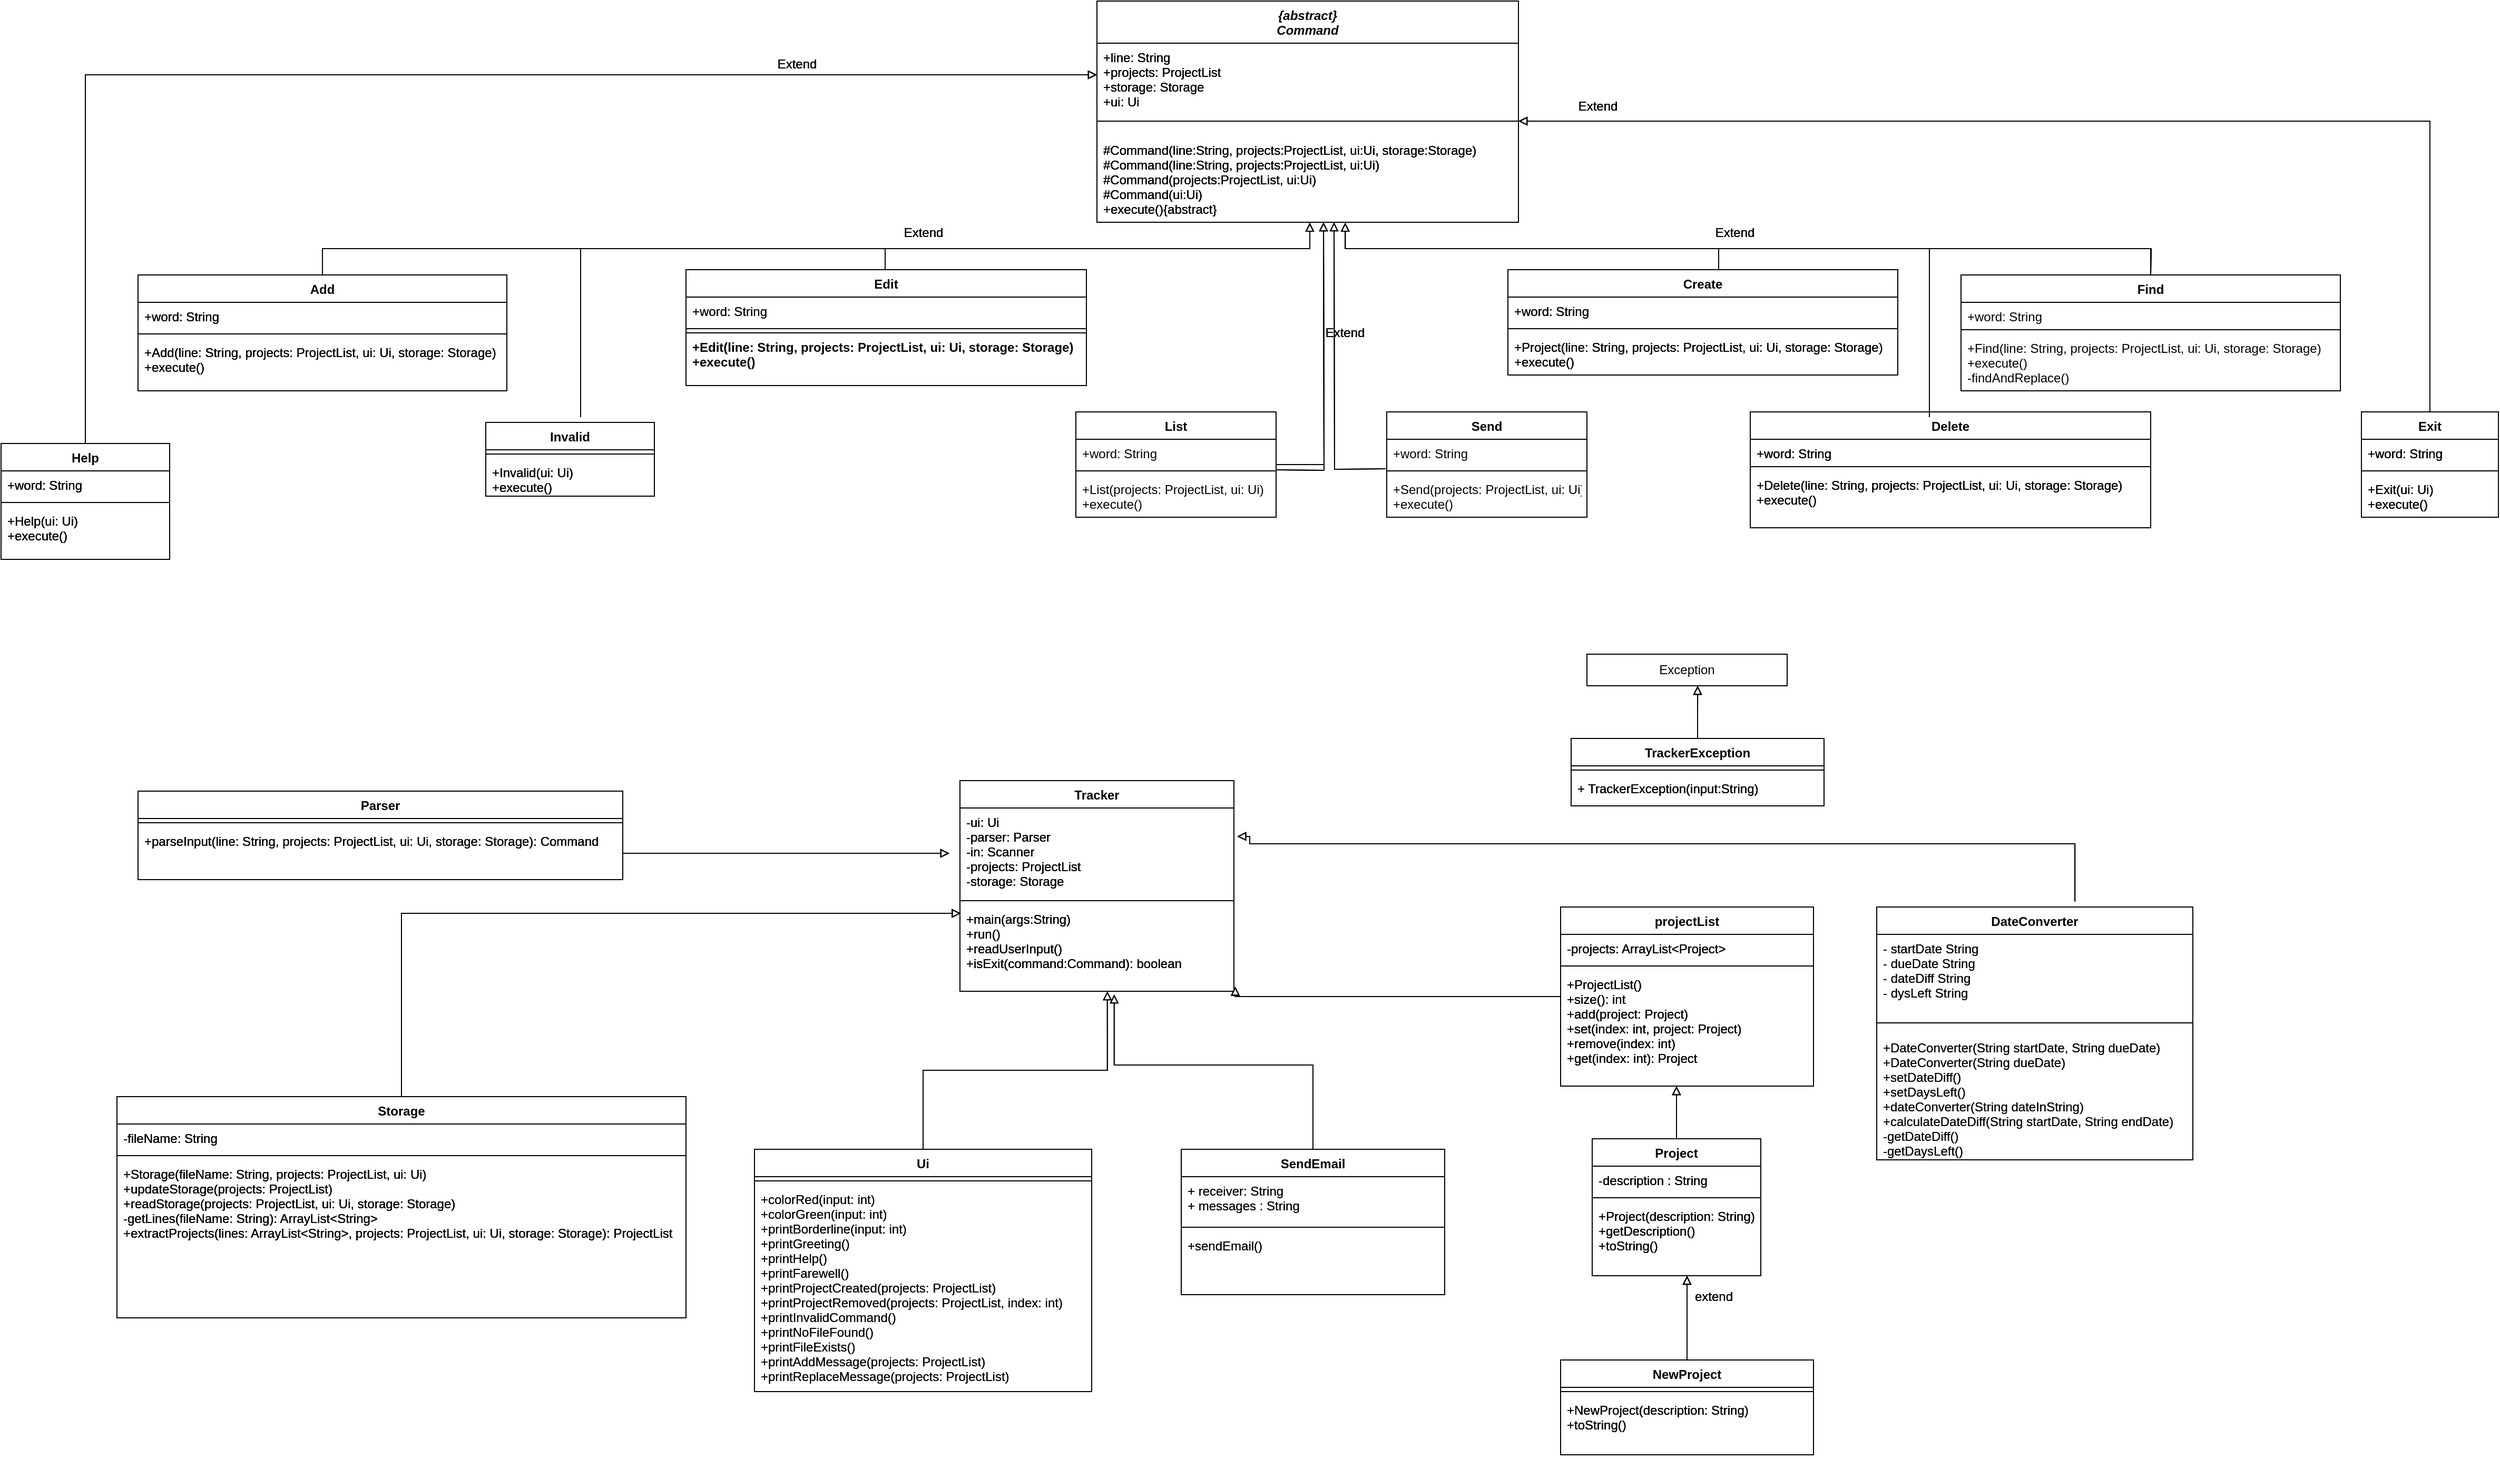 <mxfile version="13.8.5" type="github">
  <diagram id="JuQ9Ep4YEj0S0VAaOH0p" name="Page-1">
    <mxGraphModel dx="1303" dy="1069" grid="1" gridSize="10" guides="1" tooltips="1" connect="1" arrows="1" fold="1" page="1" pageScale="1" pageWidth="850" pageHeight="1100" math="0" shadow="0">
      <root>
        <mxCell id="0" />
        <mxCell id="1" parent="0" />
        <mxCell id="ZotxuuK5Ct2Fdhp2b5MH-11" value="{abstract}&#xa;Command" style="swimlane;fontStyle=3;align=center;verticalAlign=top;childLayout=stackLayout;horizontal=1;startSize=40;horizontalStack=0;resizeParent=1;resizeParentMax=0;resizeLast=0;collapsible=1;marginBottom=0;" parent="1" vertex="1">
          <mxGeometry x="1050" y="20" width="400" height="210" as="geometry" />
        </mxCell>
        <mxCell id="ZotxuuK5Ct2Fdhp2b5MH-12" value="+line: String&#xa;+projects: ProjectList&#xa;+storage: Storage&#xa;+ui: Ui" style="text;strokeColor=none;fillColor=none;align=left;verticalAlign=top;spacingLeft=4;spacingRight=4;overflow=hidden;rotatable=0;points=[[0,0.5],[1,0.5]];portConstraint=eastwest;" parent="ZotxuuK5Ct2Fdhp2b5MH-11" vertex="1">
          <mxGeometry y="40" width="400" height="60" as="geometry" />
        </mxCell>
        <mxCell id="ZotxuuK5Ct2Fdhp2b5MH-13" value="" style="line;strokeWidth=1;fillColor=none;align=left;verticalAlign=middle;spacingTop=-1;spacingLeft=3;spacingRight=3;rotatable=0;labelPosition=right;points=[];portConstraint=eastwest;" parent="ZotxuuK5Ct2Fdhp2b5MH-11" vertex="1">
          <mxGeometry y="100" width="400" height="28" as="geometry" />
        </mxCell>
        <mxCell id="ZotxuuK5Ct2Fdhp2b5MH-14" value="#Command(line:String, projects:ProjectList, ui:Ui, storage:Storage)&#xa;#Command(line:String, projects:ProjectList, ui:Ui)&#xa;#Command(projects:ProjectList, ui:Ui)&#xa;#Command(ui:Ui)&#xa;+execute(){abstract}" style="text;strokeColor=none;fillColor=none;align=left;verticalAlign=top;spacingLeft=4;spacingRight=4;overflow=hidden;rotatable=0;points=[[0,0.5],[1,0.5]];portConstraint=eastwest;" parent="ZotxuuK5Ct2Fdhp2b5MH-11" vertex="1">
          <mxGeometry y="128" width="400" height="82" as="geometry" />
        </mxCell>
        <mxCell id="QECHB9NjO16_AEo7jIQd-87" style="edgeStyle=orthogonalEdgeStyle;rounded=0;orthogonalLoop=1;jettySize=auto;html=1;endArrow=block;endFill=0;fontColor=#000000;" parent="1" source="QECHB9NjO16_AEo7jIQd-1" target="ZotxuuK5Ct2Fdhp2b5MH-12" edge="1">
          <mxGeometry relative="1" as="geometry" />
        </mxCell>
        <mxCell id="QECHB9NjO16_AEo7jIQd-1" value="Help" style="swimlane;fontStyle=1;align=center;verticalAlign=top;childLayout=stackLayout;horizontal=1;startSize=26;horizontalStack=0;resizeParent=1;resizeParentMax=0;resizeLast=0;collapsible=1;marginBottom=0;" parent="1" vertex="1">
          <mxGeometry x="10" y="440" width="160" height="110" as="geometry" />
        </mxCell>
        <mxCell id="QECHB9NjO16_AEo7jIQd-2" value="+word: String" style="text;strokeColor=none;fillColor=none;align=left;verticalAlign=top;spacingLeft=4;spacingRight=4;overflow=hidden;rotatable=0;points=[[0,0.5],[1,0.5]];portConstraint=eastwest;" parent="QECHB9NjO16_AEo7jIQd-1" vertex="1">
          <mxGeometry y="26" width="160" height="26" as="geometry" />
        </mxCell>
        <mxCell id="QECHB9NjO16_AEo7jIQd-3" value="" style="line;strokeWidth=1;fillColor=none;align=left;verticalAlign=middle;spacingTop=-1;spacingLeft=3;spacingRight=3;rotatable=0;labelPosition=right;points=[];portConstraint=eastwest;" parent="QECHB9NjO16_AEo7jIQd-1" vertex="1">
          <mxGeometry y="52" width="160" height="8" as="geometry" />
        </mxCell>
        <mxCell id="QECHB9NjO16_AEo7jIQd-4" value="+Help(ui: Ui)&#xa;+execute()" style="text;strokeColor=none;fillColor=none;align=left;verticalAlign=top;spacingLeft=4;spacingRight=4;overflow=hidden;rotatable=0;points=[[0,0.5],[1,0.5]];portConstraint=eastwest;" parent="QECHB9NjO16_AEo7jIQd-1" vertex="1">
          <mxGeometry y="60" width="160" height="50" as="geometry" />
        </mxCell>
        <mxCell id="QECHB9NjO16_AEo7jIQd-95" style="edgeStyle=orthogonalEdgeStyle;rounded=0;orthogonalLoop=1;jettySize=auto;html=1;entryX=0.505;entryY=1.005;entryDx=0;entryDy=0;entryPerimeter=0;endArrow=block;endFill=0;fontColor=#000000;" parent="1" source="QECHB9NjO16_AEo7jIQd-5" target="ZotxuuK5Ct2Fdhp2b5MH-14" edge="1">
          <mxGeometry relative="1" as="geometry" />
        </mxCell>
        <mxCell id="QECHB9NjO16_AEo7jIQd-5" value="Add" style="swimlane;fontStyle=1;align=center;verticalAlign=top;childLayout=stackLayout;horizontal=1;startSize=26;horizontalStack=0;resizeParent=1;resizeParentMax=0;resizeLast=0;collapsible=1;marginBottom=0;" parent="1" vertex="1">
          <mxGeometry x="140" y="280" width="350" height="110" as="geometry" />
        </mxCell>
        <mxCell id="QECHB9NjO16_AEo7jIQd-6" value="+word: String" style="text;strokeColor=none;fillColor=none;align=left;verticalAlign=top;spacingLeft=4;spacingRight=4;overflow=hidden;rotatable=0;points=[[0,0.5],[1,0.5]];portConstraint=eastwest;" parent="QECHB9NjO16_AEo7jIQd-5" vertex="1">
          <mxGeometry y="26" width="350" height="26" as="geometry" />
        </mxCell>
        <mxCell id="QECHB9NjO16_AEo7jIQd-7" value="" style="line;strokeWidth=1;fillColor=none;align=left;verticalAlign=middle;spacingTop=-1;spacingLeft=3;spacingRight=3;rotatable=0;labelPosition=right;points=[];portConstraint=eastwest;" parent="QECHB9NjO16_AEo7jIQd-5" vertex="1">
          <mxGeometry y="52" width="350" height="8" as="geometry" />
        </mxCell>
        <mxCell id="QECHB9NjO16_AEo7jIQd-8" value="+Add(line: String, projects: ProjectList, ui: Ui, storage: Storage)&#xa;+execute()" style="text;strokeColor=none;fillColor=none;align=left;verticalAlign=top;spacingLeft=4;spacingRight=4;overflow=hidden;rotatable=0;points=[[0,0.5],[1,0.5]];portConstraint=eastwest;" parent="QECHB9NjO16_AEo7jIQd-5" vertex="1">
          <mxGeometry y="60" width="350" height="50" as="geometry" />
        </mxCell>
        <mxCell id="QECHB9NjO16_AEo7jIQd-94" style="edgeStyle=orthogonalEdgeStyle;rounded=0;orthogonalLoop=1;jettySize=auto;html=1;entryX=0.589;entryY=1.005;entryDx=0;entryDy=0;entryPerimeter=0;endArrow=block;endFill=0;fontColor=#000000;" parent="1" source="QECHB9NjO16_AEo7jIQd-34" target="ZotxuuK5Ct2Fdhp2b5MH-14" edge="1">
          <mxGeometry relative="1" as="geometry" />
        </mxCell>
        <mxCell id="QECHB9NjO16_AEo7jIQd-34" value="Find" style="swimlane;fontStyle=1;align=center;verticalAlign=top;childLayout=stackLayout;horizontal=1;startSize=26;horizontalStack=0;resizeParent=1;resizeParentMax=0;resizeLast=0;collapsible=1;marginBottom=0;" parent="1" vertex="1">
          <mxGeometry x="1870" y="280" width="360" height="110" as="geometry" />
        </mxCell>
        <mxCell id="QECHB9NjO16_AEo7jIQd-35" value="+word: String" style="text;strokeColor=none;fillColor=none;align=left;verticalAlign=top;spacingLeft=4;spacingRight=4;overflow=hidden;rotatable=0;points=[[0,0.5],[1,0.5]];portConstraint=eastwest;" parent="QECHB9NjO16_AEo7jIQd-34" vertex="1">
          <mxGeometry y="26" width="360" height="22" as="geometry" />
        </mxCell>
        <mxCell id="QECHB9NjO16_AEo7jIQd-36" value="" style="line;strokeWidth=1;fillColor=none;align=left;verticalAlign=middle;spacingTop=-1;spacingLeft=3;spacingRight=3;rotatable=0;labelPosition=right;points=[];portConstraint=eastwest;" parent="QECHB9NjO16_AEo7jIQd-34" vertex="1">
          <mxGeometry y="48" width="360" height="8" as="geometry" />
        </mxCell>
        <mxCell id="QECHB9NjO16_AEo7jIQd-37" value="+Find(line: String, projects: ProjectList, ui: Ui, storage: Storage)&#xa;+execute()&#xa;-findAndReplace()" style="text;strokeColor=none;fillColor=none;align=left;verticalAlign=top;spacingLeft=4;spacingRight=4;overflow=hidden;rotatable=0;points=[[0,0.5],[1,0.5]];portConstraint=eastwest;" parent="QECHB9NjO16_AEo7jIQd-34" vertex="1">
          <mxGeometry y="56" width="360" height="54" as="geometry" />
        </mxCell>
        <mxCell id="ZotxuuK5Ct2Fdhp2b5MH-23" value="Tracker" style="swimlane;fontStyle=1;align=center;verticalAlign=top;childLayout=stackLayout;horizontal=1;startSize=26;horizontalStack=0;resizeParent=1;resizeParentMax=0;resizeLast=0;collapsible=1;marginBottom=0;" parent="1" vertex="1">
          <mxGeometry x="920" y="760" width="260" height="200" as="geometry" />
        </mxCell>
        <mxCell id="ZotxuuK5Ct2Fdhp2b5MH-24" value="-ui: Ui&#xa;-parser: Parser&#xa;-in: Scanner&#xa;-projects: ProjectList&#xa;-storage: Storage" style="text;strokeColor=none;fillColor=none;align=left;verticalAlign=top;spacingLeft=4;spacingRight=4;overflow=hidden;rotatable=0;points=[[0,0.5],[1,0.5]];portConstraint=eastwest;" parent="ZotxuuK5Ct2Fdhp2b5MH-23" vertex="1">
          <mxGeometry y="26" width="260" height="84" as="geometry" />
        </mxCell>
        <mxCell id="ZotxuuK5Ct2Fdhp2b5MH-25" value="" style="line;strokeWidth=1;fillColor=none;align=left;verticalAlign=middle;spacingTop=-1;spacingLeft=3;spacingRight=3;rotatable=0;labelPosition=right;points=[];portConstraint=eastwest;" parent="ZotxuuK5Ct2Fdhp2b5MH-23" vertex="1">
          <mxGeometry y="110" width="260" height="8" as="geometry" />
        </mxCell>
        <mxCell id="ZotxuuK5Ct2Fdhp2b5MH-26" value="+main(args:String)&#xa;+run()&#xa;+readUserInput()&#xa;+isExit(command:Command): boolean" style="text;strokeColor=none;fillColor=none;align=left;verticalAlign=top;spacingLeft=4;spacingRight=4;overflow=hidden;rotatable=0;points=[[0,0.5],[1,0.5]];portConstraint=eastwest;" parent="ZotxuuK5Ct2Fdhp2b5MH-23" vertex="1">
          <mxGeometry y="118" width="260" height="82" as="geometry" />
        </mxCell>
        <mxCell id="QECHB9NjO16_AEo7jIQd-114" style="edgeStyle=orthogonalEdgeStyle;rounded=0;orthogonalLoop=1;jettySize=auto;html=1;entryX=0.003;entryY=0.098;entryDx=0;entryDy=0;entryPerimeter=0;endArrow=block;endFill=0;fontColor=#000000;" parent="1" source="ZotxuuK5Ct2Fdhp2b5MH-44" target="ZotxuuK5Ct2Fdhp2b5MH-26" edge="1">
          <mxGeometry relative="1" as="geometry" />
        </mxCell>
        <mxCell id="ZotxuuK5Ct2Fdhp2b5MH-44" value="Storage" style="swimlane;fontStyle=1;align=center;verticalAlign=top;childLayout=stackLayout;horizontal=1;startSize=26;horizontalStack=0;resizeParent=1;resizeParentMax=0;resizeLast=0;collapsible=1;marginBottom=0;" parent="1" vertex="1">
          <mxGeometry x="120" y="1060" width="540" height="210" as="geometry" />
        </mxCell>
        <mxCell id="ZotxuuK5Ct2Fdhp2b5MH-45" value="-fileName: String" style="text;strokeColor=none;fillColor=none;align=left;verticalAlign=top;spacingLeft=4;spacingRight=4;overflow=hidden;rotatable=0;points=[[0,0.5],[1,0.5]];portConstraint=eastwest;" parent="ZotxuuK5Ct2Fdhp2b5MH-44" vertex="1">
          <mxGeometry y="26" width="540" height="26" as="geometry" />
        </mxCell>
        <mxCell id="ZotxuuK5Ct2Fdhp2b5MH-46" value="" style="line;strokeWidth=1;fillColor=none;align=left;verticalAlign=middle;spacingTop=-1;spacingLeft=3;spacingRight=3;rotatable=0;labelPosition=right;points=[];portConstraint=eastwest;" parent="ZotxuuK5Ct2Fdhp2b5MH-44" vertex="1">
          <mxGeometry y="52" width="540" height="8" as="geometry" />
        </mxCell>
        <mxCell id="ZotxuuK5Ct2Fdhp2b5MH-47" value="+Storage(fileName: String, projects: ProjectList, ui: Ui)&#xa;+updateStorage(projects: ProjectList)&#xa;+readStorage(projects: ProjectList, ui: Ui, storage: Storage)&#xa;-getLines(fileName: String): ArrayList&lt;String&gt;&#xa;+extractProjects(lines: ArrayList&lt;String&gt;, projects: ProjectList, ui: Ui, storage: Storage): ProjectList" style="text;strokeColor=none;fillColor=none;align=left;verticalAlign=top;spacingLeft=4;spacingRight=4;overflow=hidden;rotatable=0;points=[[0,0.5],[1,0.5]];portConstraint=eastwest;" parent="ZotxuuK5Ct2Fdhp2b5MH-44" vertex="1">
          <mxGeometry y="60" width="540" height="150" as="geometry" />
        </mxCell>
        <mxCell id="ZotxuuK5Ct2Fdhp2b5MH-39" value="Parser" style="swimlane;fontStyle=1;align=center;verticalAlign=top;childLayout=stackLayout;horizontal=1;startSize=26;horizontalStack=0;resizeParent=1;resizeParentMax=0;resizeLast=0;collapsible=1;marginBottom=0;" parent="1" vertex="1">
          <mxGeometry x="140" y="770" width="460" height="84" as="geometry" />
        </mxCell>
        <mxCell id="ZotxuuK5Ct2Fdhp2b5MH-41" value="" style="line;strokeWidth=1;fillColor=none;align=left;verticalAlign=middle;spacingTop=-1;spacingLeft=3;spacingRight=3;rotatable=0;labelPosition=right;points=[];portConstraint=eastwest;" parent="ZotxuuK5Ct2Fdhp2b5MH-39" vertex="1">
          <mxGeometry y="26" width="460" height="8" as="geometry" />
        </mxCell>
        <mxCell id="ZotxuuK5Ct2Fdhp2b5MH-42" value="+parseInput(line: String, projects: ProjectList, ui: Ui, storage: Storage): Command" style="text;strokeColor=none;fillColor=none;align=left;verticalAlign=top;spacingLeft=4;spacingRight=4;overflow=hidden;rotatable=0;points=[[0,0.5],[1,0.5]];portConstraint=eastwest;" parent="ZotxuuK5Ct2Fdhp2b5MH-39" vertex="1">
          <mxGeometry y="34" width="460" height="50" as="geometry" />
        </mxCell>
        <mxCell id="QECHB9NjO16_AEo7jIQd-22" value="Project" style="swimlane;fontStyle=1;align=center;verticalAlign=top;childLayout=stackLayout;horizontal=1;startSize=26;horizontalStack=0;resizeParent=1;resizeParentMax=0;resizeLast=0;collapsible=1;marginBottom=0;" parent="1" vertex="1">
          <mxGeometry x="1440" y="275" width="370" height="100" as="geometry" />
        </mxCell>
        <mxCell id="QECHB9NjO16_AEo7jIQd-23" value="+word: String" style="text;strokeColor=none;fillColor=none;align=left;verticalAlign=top;spacingLeft=4;spacingRight=4;overflow=hidden;rotatable=0;points=[[0,0.5],[1,0.5]];portConstraint=eastwest;" parent="QECHB9NjO16_AEo7jIQd-22" vertex="1">
          <mxGeometry y="26" width="370" height="26" as="geometry" />
        </mxCell>
        <mxCell id="QECHB9NjO16_AEo7jIQd-24" value="" style="line;strokeWidth=1;fillColor=none;align=left;verticalAlign=middle;spacingTop=-1;spacingLeft=3;spacingRight=3;rotatable=0;labelPosition=right;points=[];portConstraint=eastwest;" parent="QECHB9NjO16_AEo7jIQd-22" vertex="1">
          <mxGeometry y="52" width="370" height="8" as="geometry" />
        </mxCell>
        <mxCell id="QECHB9NjO16_AEo7jIQd-25" value="+Project(line: String, projects: ProjectList, ui: Ui, storage: Storage)&#xa;+execute()" style="text;strokeColor=none;fillColor=none;align=left;verticalAlign=top;spacingLeft=4;spacingRight=4;overflow=hidden;rotatable=0;points=[[0,0.5],[1,0.5]];portConstraint=eastwest;" parent="QECHB9NjO16_AEo7jIQd-22" vertex="1">
          <mxGeometry y="60" width="370" height="40" as="geometry" />
        </mxCell>
        <mxCell id="QECHB9NjO16_AEo7jIQd-13" value="Edit" style="swimlane;fontStyle=1;align=center;verticalAlign=top;childLayout=stackLayout;horizontal=1;startSize=26;horizontalStack=0;resizeParent=1;resizeParentMax=0;resizeLast=0;collapsible=1;marginBottom=0;" parent="1" vertex="1">
          <mxGeometry x="660" y="275" width="380" height="110" as="geometry" />
        </mxCell>
        <mxCell id="QECHB9NjO16_AEo7jIQd-14" value="+word: String" style="text;strokeColor=none;fillColor=none;align=left;verticalAlign=top;spacingLeft=4;spacingRight=4;overflow=hidden;rotatable=0;points=[[0,0.5],[1,0.5]];portConstraint=eastwest;" parent="QECHB9NjO16_AEo7jIQd-13" vertex="1">
          <mxGeometry y="26" width="380" height="26" as="geometry" />
        </mxCell>
        <mxCell id="QECHB9NjO16_AEo7jIQd-15" value="" style="line;strokeWidth=1;fillColor=none;align=left;verticalAlign=middle;spacingTop=-1;spacingLeft=3;spacingRight=3;rotatable=0;labelPosition=right;points=[];portConstraint=eastwest;" parent="QECHB9NjO16_AEo7jIQd-13" vertex="1">
          <mxGeometry y="52" width="380" height="8" as="geometry" />
        </mxCell>
        <mxCell id="QECHB9NjO16_AEo7jIQd-16" value="+Edit(line: String, projects: ProjectList, ui: Ui, storage: Storage)&#xa;+execute()" style="text;strokeColor=none;fillColor=none;align=left;verticalAlign=top;spacingLeft=4;spacingRight=4;overflow=hidden;rotatable=0;points=[[0,0.5],[1,0.5]];portConstraint=eastwest;fontStyle=1" parent="QECHB9NjO16_AEo7jIQd-13" vertex="1">
          <mxGeometry y="60" width="380" height="50" as="geometry" />
        </mxCell>
        <mxCell id="QECHB9NjO16_AEo7jIQd-111" style="edgeStyle=orthogonalEdgeStyle;rounded=0;orthogonalLoop=1;jettySize=auto;html=1;entryX=0.553;entryY=1;entryDx=0;entryDy=0;entryPerimeter=0;endArrow=block;endFill=0;fontColor=#000000;" parent="1" source="QECHB9NjO16_AEo7jIQd-46" target="QECHB9NjO16_AEo7jIQd-110" edge="1">
          <mxGeometry relative="1" as="geometry" />
        </mxCell>
        <mxCell id="QECHB9NjO16_AEo7jIQd-46" value="TrackerException" style="swimlane;fontStyle=1;align=center;verticalAlign=top;childLayout=stackLayout;horizontal=1;startSize=26;horizontalStack=0;resizeParent=1;resizeParentMax=0;resizeLast=0;collapsible=1;marginBottom=0;" parent="1" vertex="1">
          <mxGeometry x="1500" y="720" width="240" height="64" as="geometry" />
        </mxCell>
        <mxCell id="QECHB9NjO16_AEo7jIQd-48" value="" style="line;strokeWidth=1;fillColor=none;align=left;verticalAlign=middle;spacingTop=-1;spacingLeft=3;spacingRight=3;rotatable=0;labelPosition=right;points=[];portConstraint=eastwest;" parent="QECHB9NjO16_AEo7jIQd-46" vertex="1">
          <mxGeometry y="26" width="240" height="8" as="geometry" />
        </mxCell>
        <mxCell id="QECHB9NjO16_AEo7jIQd-49" value="+ TrackerException(input:String)" style="text;strokeColor=none;fillColor=none;align=left;verticalAlign=top;spacingLeft=4;spacingRight=4;overflow=hidden;rotatable=0;points=[[0,0.5],[1,0.5]];portConstraint=eastwest;" parent="QECHB9NjO16_AEo7jIQd-46" vertex="1">
          <mxGeometry y="34" width="240" height="30" as="geometry" />
        </mxCell>
        <mxCell id="QECHB9NjO16_AEo7jIQd-116" style="edgeStyle=orthogonalEdgeStyle;rounded=0;orthogonalLoop=1;jettySize=auto;html=1;entryX=1.005;entryY=0.946;entryDx=0;entryDy=0;entryPerimeter=0;endArrow=block;endFill=0;fontColor=#000000;" parent="1" source="ZotxuuK5Ct2Fdhp2b5MH-35" target="ZotxuuK5Ct2Fdhp2b5MH-26" edge="1">
          <mxGeometry relative="1" as="geometry">
            <Array as="points">
              <mxPoint x="1181" y="965" />
            </Array>
          </mxGeometry>
        </mxCell>
        <mxCell id="QECHB9NjO16_AEo7jIQd-117" style="edgeStyle=orthogonalEdgeStyle;rounded=0;orthogonalLoop=1;jettySize=auto;html=1;endArrow=block;endFill=0;fontColor=#000000;" parent="1" source="QECHB9NjO16_AEo7jIQd-51" edge="1">
          <mxGeometry relative="1" as="geometry">
            <mxPoint x="1600" y="1050" as="targetPoint" />
          </mxGeometry>
        </mxCell>
        <mxCell id="QECHB9NjO16_AEo7jIQd-30" value="Delete" style="swimlane;fontStyle=1;align=center;verticalAlign=top;childLayout=stackLayout;horizontal=1;startSize=26;horizontalStack=0;resizeParent=1;resizeParentMax=0;resizeLast=0;collapsible=1;marginBottom=0;" parent="1" vertex="1">
          <mxGeometry x="1670" y="410" width="380" height="110" as="geometry" />
        </mxCell>
        <mxCell id="QECHB9NjO16_AEo7jIQd-31" value="+word: String" style="text;strokeColor=none;fillColor=none;align=left;verticalAlign=top;spacingLeft=4;spacingRight=4;overflow=hidden;rotatable=0;points=[[0,0.5],[1,0.5]];portConstraint=eastwest;" parent="QECHB9NjO16_AEo7jIQd-30" vertex="1">
          <mxGeometry y="26" width="380" height="22" as="geometry" />
        </mxCell>
        <mxCell id="QECHB9NjO16_AEo7jIQd-32" value="" style="line;strokeWidth=1;fillColor=none;align=left;verticalAlign=middle;spacingTop=-1;spacingLeft=3;spacingRight=3;rotatable=0;labelPosition=right;points=[];portConstraint=eastwest;" parent="QECHB9NjO16_AEo7jIQd-30" vertex="1">
          <mxGeometry y="48" width="380" height="8" as="geometry" />
        </mxCell>
        <mxCell id="QECHB9NjO16_AEo7jIQd-33" value="+Delete(line: String, projects: ProjectList, ui: Ui, storage: Storage)&#xa;+execute()" style="text;strokeColor=none;fillColor=none;align=left;verticalAlign=top;spacingLeft=4;spacingRight=4;overflow=hidden;rotatable=0;points=[[0,0.5],[1,0.5]];portConstraint=eastwest;" parent="QECHB9NjO16_AEo7jIQd-30" vertex="1">
          <mxGeometry y="56" width="380" height="54" as="geometry" />
        </mxCell>
        <mxCell id="QECHB9NjO16_AEo7jIQd-17" value="List" style="swimlane;fontStyle=1;align=center;verticalAlign=top;childLayout=stackLayout;horizontal=1;startSize=26;horizontalStack=0;resizeParent=1;resizeParentMax=0;resizeLast=0;collapsible=1;marginBottom=0;" parent="1" vertex="1">
          <mxGeometry x="1030" y="410" width="190" height="100" as="geometry" />
        </mxCell>
        <mxCell id="QECHB9NjO16_AEo7jIQd-18" value="+word: String" style="text;strokeColor=none;fillColor=none;align=left;verticalAlign=top;spacingLeft=4;spacingRight=4;overflow=hidden;rotatable=0;points=[[0,0.5],[1,0.5]];portConstraint=eastwest;fontStyle=0" parent="QECHB9NjO16_AEo7jIQd-17" vertex="1">
          <mxGeometry y="26" width="190" height="26" as="geometry" />
        </mxCell>
        <mxCell id="QECHB9NjO16_AEo7jIQd-19" value="" style="line;strokeWidth=1;fillColor=none;align=left;verticalAlign=middle;spacingTop=-1;spacingLeft=3;spacingRight=3;rotatable=0;labelPosition=right;points=[];portConstraint=eastwest;" parent="QECHB9NjO16_AEo7jIQd-17" vertex="1">
          <mxGeometry y="52" width="190" height="8" as="geometry" />
        </mxCell>
        <mxCell id="QECHB9NjO16_AEo7jIQd-20" value="+List(projects: ProjectList, ui: Ui)&#xa;+execute()" style="text;strokeColor=none;fillColor=none;align=left;verticalAlign=top;spacingLeft=4;spacingRight=4;overflow=hidden;rotatable=0;points=[[0,0.5],[1,0.5]];portConstraint=eastwest;fontStyle=0" parent="QECHB9NjO16_AEo7jIQd-17" vertex="1">
          <mxGeometry y="60" width="190" height="40" as="geometry" />
        </mxCell>
        <mxCell id="QECHB9NjO16_AEo7jIQd-101" style="edgeStyle=orthogonalEdgeStyle;rounded=0;orthogonalLoop=1;jettySize=auto;html=1;endArrow=block;endFill=0;fontColor=#000000;" parent="1" source="QECHB9NjO16_AEo7jIQd-38" target="ZotxuuK5Ct2Fdhp2b5MH-13" edge="1">
          <mxGeometry relative="1" as="geometry" />
        </mxCell>
        <mxCell id="QECHB9NjO16_AEo7jIQd-38" value="Exit" style="swimlane;fontStyle=1;align=center;verticalAlign=top;childLayout=stackLayout;horizontal=1;startSize=26;horizontalStack=0;resizeParent=1;resizeParentMax=0;resizeLast=0;collapsible=1;marginBottom=0;" parent="1" vertex="1">
          <mxGeometry x="2250" y="410" width="130" height="100" as="geometry" />
        </mxCell>
        <mxCell id="QECHB9NjO16_AEo7jIQd-39" value="+word: String" style="text;strokeColor=none;fillColor=none;align=left;verticalAlign=top;spacingLeft=4;spacingRight=4;overflow=hidden;rotatable=0;points=[[0,0.5],[1,0.5]];portConstraint=eastwest;" parent="QECHB9NjO16_AEo7jIQd-38" vertex="1">
          <mxGeometry y="26" width="130" height="26" as="geometry" />
        </mxCell>
        <mxCell id="QECHB9NjO16_AEo7jIQd-40" value="" style="line;strokeWidth=1;fillColor=none;align=left;verticalAlign=middle;spacingTop=-1;spacingLeft=3;spacingRight=3;rotatable=0;labelPosition=right;points=[];portConstraint=eastwest;" parent="QECHB9NjO16_AEo7jIQd-38" vertex="1">
          <mxGeometry y="52" width="130" height="8" as="geometry" />
        </mxCell>
        <mxCell id="QECHB9NjO16_AEo7jIQd-41" value="+Exit(ui: Ui)&#xa;+execute()" style="text;strokeColor=none;fillColor=none;align=left;verticalAlign=top;spacingLeft=4;spacingRight=4;overflow=hidden;rotatable=0;points=[[0,0.5],[1,0.5]];portConstraint=eastwest;" parent="QECHB9NjO16_AEo7jIQd-38" vertex="1">
          <mxGeometry y="60" width="130" height="40" as="geometry" />
        </mxCell>
        <mxCell id="QECHB9NjO16_AEo7jIQd-9" value="Invalid" style="swimlane;fontStyle=1;align=center;verticalAlign=top;childLayout=stackLayout;horizontal=1;startSize=26;horizontalStack=0;resizeParent=1;resizeParentMax=0;resizeLast=0;collapsible=1;marginBottom=0;" parent="1" vertex="1">
          <mxGeometry x="470" y="420" width="160" height="70" as="geometry" />
        </mxCell>
        <mxCell id="QECHB9NjO16_AEo7jIQd-11" value="" style="line;strokeWidth=1;fillColor=none;align=left;verticalAlign=middle;spacingTop=-1;spacingLeft=3;spacingRight=3;rotatable=0;labelPosition=right;points=[];portConstraint=eastwest;" parent="QECHB9NjO16_AEo7jIQd-9" vertex="1">
          <mxGeometry y="26" width="160" height="8" as="geometry" />
        </mxCell>
        <mxCell id="QECHB9NjO16_AEo7jIQd-12" value="+Invalid(ui: Ui)&#xa;+execute()" style="text;strokeColor=none;fillColor=none;align=left;verticalAlign=top;spacingLeft=4;spacingRight=4;overflow=hidden;rotatable=0;points=[[0,0.5],[1,0.5]];portConstraint=eastwest;" parent="QECHB9NjO16_AEo7jIQd-9" vertex="1">
          <mxGeometry y="34" width="160" height="36" as="geometry" />
        </mxCell>
        <mxCell id="QECHB9NjO16_AEo7jIQd-118" style="edgeStyle=orthogonalEdgeStyle;rounded=0;orthogonalLoop=1;jettySize=auto;html=1;endArrow=block;endFill=0;fontColor=#000000;" parent="1" source="QECHB9NjO16_AEo7jIQd-59" edge="1">
          <mxGeometry relative="1" as="geometry">
            <mxPoint x="1610" y="1230" as="targetPoint" />
          </mxGeometry>
        </mxCell>
        <mxCell id="QECHB9NjO16_AEo7jIQd-85" value="" style="endArrow=none;html=1;fontColor=#000000;" parent="1" edge="1">
          <mxGeometry width="50" height="50" relative="1" as="geometry">
            <mxPoint x="560" y="415" as="sourcePoint" />
            <mxPoint x="560" y="255" as="targetPoint" />
            <Array as="points">
              <mxPoint x="560" y="335" />
            </Array>
          </mxGeometry>
        </mxCell>
        <mxCell id="QECHB9NjO16_AEo7jIQd-89" style="edgeStyle=orthogonalEdgeStyle;rounded=0;orthogonalLoop=1;jettySize=auto;html=1;endArrow=block;endFill=0;fontColor=#000000;" parent="1" source="QECHB9NjO16_AEo7jIQd-17" edge="1">
          <mxGeometry relative="1" as="geometry">
            <mxPoint x="1265" y="230" as="targetPoint" />
          </mxGeometry>
        </mxCell>
        <mxCell id="QECHB9NjO16_AEo7jIQd-97" value="" style="endArrow=none;html=1;fontColor=#000000;" parent="1" edge="1">
          <mxGeometry width="50" height="50" relative="1" as="geometry">
            <mxPoint x="849" y="275" as="sourcePoint" />
            <mxPoint x="849" y="255" as="targetPoint" />
            <Array as="points">
              <mxPoint x="849" y="265" />
            </Array>
          </mxGeometry>
        </mxCell>
        <mxCell id="QECHB9NjO16_AEo7jIQd-99" value="" style="endArrow=none;html=1;fontColor=#000000;" parent="1" edge="1">
          <mxGeometry width="50" height="50" relative="1" as="geometry">
            <mxPoint x="1640" y="275" as="sourcePoint" />
            <mxPoint x="1640" y="255" as="targetPoint" />
            <Array as="points">
              <mxPoint x="1640" y="255" />
            </Array>
          </mxGeometry>
        </mxCell>
        <mxCell id="QECHB9NjO16_AEo7jIQd-100" value="" style="endArrow=none;html=1;fontColor=#000000;" parent="1" edge="1">
          <mxGeometry width="50" height="50" relative="1" as="geometry">
            <mxPoint x="1840" y="415" as="sourcePoint" />
            <mxPoint x="1840" y="255" as="targetPoint" />
          </mxGeometry>
        </mxCell>
        <mxCell id="QECHB9NjO16_AEo7jIQd-104" value="Extend" style="text;html=1;align=center;verticalAlign=middle;resizable=0;points=[];autosize=1;fontColor=#000000;" parent="1" vertex="1">
          <mxGeometry x="1500" y="110" width="50" height="20" as="geometry" />
        </mxCell>
        <mxCell id="QECHB9NjO16_AEo7jIQd-105" value="Extend" style="text;html=1;align=center;verticalAlign=middle;resizable=0;points=[];autosize=1;fontColor=#000000;" parent="1" vertex="1">
          <mxGeometry x="1260" y="325" width="50" height="20" as="geometry" />
        </mxCell>
        <mxCell id="QECHB9NjO16_AEo7jIQd-106" value="Extend" style="text;html=1;align=center;verticalAlign=middle;resizable=0;points=[];autosize=1;fontColor=#000000;" parent="1" vertex="1">
          <mxGeometry x="1630" y="230" width="50" height="20" as="geometry" />
        </mxCell>
        <mxCell id="QECHB9NjO16_AEo7jIQd-107" value="Extend" style="text;html=1;align=center;verticalAlign=middle;resizable=0;points=[];autosize=1;fontColor=#000000;" parent="1" vertex="1">
          <mxGeometry x="740" y="70" width="50" height="20" as="geometry" />
        </mxCell>
        <mxCell id="QECHB9NjO16_AEo7jIQd-109" value="Extend" style="text;html=1;align=center;verticalAlign=middle;resizable=0;points=[];autosize=1;fontColor=#000000;" parent="1" vertex="1">
          <mxGeometry x="860" y="230" width="50" height="20" as="geometry" />
        </mxCell>
        <mxCell id="QECHB9NjO16_AEo7jIQd-110" value="Exception" style="whiteSpace=wrap;html=1;fontColor=#000000;" parent="1" vertex="1">
          <mxGeometry x="1515" y="640" width="190" height="30" as="geometry" />
        </mxCell>
        <mxCell id="QECHB9NjO16_AEo7jIQd-113" style="edgeStyle=orthogonalEdgeStyle;rounded=0;orthogonalLoop=1;jettySize=auto;html=1;endArrow=block;endFill=0;fontColor=#000000;" parent="1" source="ZotxuuK5Ct2Fdhp2b5MH-42" edge="1">
          <mxGeometry relative="1" as="geometry">
            <mxPoint x="910" y="829" as="targetPoint" />
          </mxGeometry>
        </mxCell>
        <mxCell id="QECHB9NjO16_AEo7jIQd-119" value="extend" style="text;html=1;align=center;verticalAlign=middle;resizable=0;points=[];autosize=1;fontColor=#000000;" parent="1" vertex="1">
          <mxGeometry x="1610" y="1240" width="50" height="20" as="geometry" />
        </mxCell>
        <mxCell id="QECHB9NjO16_AEo7jIQd-59" value="NewProject" style="swimlane;fontStyle=1;align=center;verticalAlign=top;childLayout=stackLayout;horizontal=1;startSize=26;horizontalStack=0;resizeParent=1;resizeParentMax=0;resizeLast=0;collapsible=1;marginBottom=0;fontColor=#000000;" parent="1" vertex="1">
          <mxGeometry x="1490" y="1310" width="240" height="90" as="geometry" />
        </mxCell>
        <mxCell id="QECHB9NjO16_AEo7jIQd-61" value="" style="line;strokeWidth=1;fillColor=none;align=left;verticalAlign=middle;spacingTop=-1;spacingLeft=3;spacingRight=3;rotatable=0;labelPosition=right;points=[];portConstraint=eastwest;" parent="QECHB9NjO16_AEo7jIQd-59" vertex="1">
          <mxGeometry y="26" width="240" height="8" as="geometry" />
        </mxCell>
        <mxCell id="QECHB9NjO16_AEo7jIQd-62" value="+NewProject(description: String)&#xa;+toString()" style="text;strokeColor=none;fillColor=none;align=left;verticalAlign=top;spacingLeft=4;spacingRight=4;overflow=hidden;rotatable=0;points=[[0,0.5],[1,0.5]];portConstraint=eastwest;" parent="QECHB9NjO16_AEo7jIQd-59" vertex="1">
          <mxGeometry y="34" width="240" height="56" as="geometry" />
        </mxCell>
        <mxCell id="QECHB9NjO16_AEo7jIQd-51" value="Project" style="swimlane;fontStyle=1;align=center;verticalAlign=top;childLayout=stackLayout;horizontal=1;startSize=26;horizontalStack=0;resizeParent=1;resizeParentMax=0;resizeLast=0;collapsible=1;marginBottom=0;fontColor=#000000;" parent="1" vertex="1">
          <mxGeometry x="1520" y="1100" width="160" height="130" as="geometry" />
        </mxCell>
        <mxCell id="QECHB9NjO16_AEo7jIQd-52" value="-description : String" style="text;strokeColor=none;fillColor=none;align=left;verticalAlign=top;spacingLeft=4;spacingRight=4;overflow=hidden;rotatable=0;points=[[0,0.5],[1,0.5]];portConstraint=eastwest;" parent="QECHB9NjO16_AEo7jIQd-51" vertex="1">
          <mxGeometry y="26" width="160" height="26" as="geometry" />
        </mxCell>
        <mxCell id="QECHB9NjO16_AEo7jIQd-53" value="" style="line;strokeWidth=1;fillColor=none;align=left;verticalAlign=middle;spacingTop=-1;spacingLeft=3;spacingRight=3;rotatable=0;labelPosition=right;points=[];portConstraint=eastwest;" parent="QECHB9NjO16_AEo7jIQd-51" vertex="1">
          <mxGeometry y="52" width="160" height="8" as="geometry" />
        </mxCell>
        <mxCell id="QECHB9NjO16_AEo7jIQd-54" value="+Project(description: String)&#xa;+getDescription()&#xa;+toString()" style="text;strokeColor=none;fillColor=none;align=left;verticalAlign=top;spacingLeft=4;spacingRight=4;overflow=hidden;rotatable=0;points=[[0,0.5],[1,0.5]];portConstraint=eastwest;" parent="QECHB9NjO16_AEo7jIQd-51" vertex="1">
          <mxGeometry y="60" width="160" height="70" as="geometry" />
        </mxCell>
        <mxCell id="ZotxuuK5Ct2Fdhp2b5MH-35" value="projectList" style="swimlane;fontStyle=1;align=center;verticalAlign=top;childLayout=stackLayout;horizontal=1;startSize=26;horizontalStack=0;resizeParent=1;resizeParentMax=0;resizeLast=0;collapsible=1;marginBottom=0;" parent="1" vertex="1">
          <mxGeometry x="1490" y="880" width="240" height="170" as="geometry" />
        </mxCell>
        <mxCell id="ZotxuuK5Ct2Fdhp2b5MH-36" value="-projects: ArrayList&lt;Project&gt;" style="text;strokeColor=none;fillColor=none;align=left;verticalAlign=top;spacingLeft=4;spacingRight=4;overflow=hidden;rotatable=0;points=[[0,0.5],[1,0.5]];portConstraint=eastwest;" parent="ZotxuuK5Ct2Fdhp2b5MH-35" vertex="1">
          <mxGeometry y="26" width="240" height="26" as="geometry" />
        </mxCell>
        <mxCell id="ZotxuuK5Ct2Fdhp2b5MH-37" value="" style="line;strokeWidth=1;fillColor=none;align=left;verticalAlign=middle;spacingTop=-1;spacingLeft=3;spacingRight=3;rotatable=0;labelPosition=right;points=[];portConstraint=eastwest;" parent="ZotxuuK5Ct2Fdhp2b5MH-35" vertex="1">
          <mxGeometry y="52" width="240" height="8" as="geometry" />
        </mxCell>
        <mxCell id="ZotxuuK5Ct2Fdhp2b5MH-38" value="+ProjectList()&#xa;+size(): int&#xa;+add(project: Project)&#xa;+set(index: int, project: Project)&#xa;+remove(index: int)&#xa;+get(index: int): Project" style="text;strokeColor=none;fillColor=none;align=left;verticalAlign=top;spacingLeft=4;spacingRight=4;overflow=hidden;rotatable=0;points=[[0,0.5],[1,0.5]];portConstraint=eastwest;" parent="ZotxuuK5Ct2Fdhp2b5MH-35" vertex="1">
          <mxGeometry y="60" width="240" height="110" as="geometry" />
        </mxCell>
        <mxCell id="Sg52NZD7pE3atO22x1ys-1" value="{abstract}&#xa;Command" style="swimlane;fontStyle=3;align=center;verticalAlign=top;childLayout=stackLayout;horizontal=1;startSize=40;horizontalStack=0;resizeParent=1;resizeParentMax=0;resizeLast=0;collapsible=1;marginBottom=0;" parent="1" vertex="1">
          <mxGeometry x="1050" y="20" width="400" height="210" as="geometry" />
        </mxCell>
        <mxCell id="Sg52NZD7pE3atO22x1ys-2" value="+line: String&#xa;+projects: ProjectList&#xa;+storage: Storage&#xa;+ui: Ui" style="text;strokeColor=none;fillColor=none;align=left;verticalAlign=top;spacingLeft=4;spacingRight=4;overflow=hidden;rotatable=0;points=[[0,0.5],[1,0.5]];portConstraint=eastwest;" parent="Sg52NZD7pE3atO22x1ys-1" vertex="1">
          <mxGeometry y="40" width="400" height="60" as="geometry" />
        </mxCell>
        <mxCell id="Sg52NZD7pE3atO22x1ys-3" value="" style="line;strokeWidth=1;fillColor=none;align=left;verticalAlign=middle;spacingTop=-1;spacingLeft=3;spacingRight=3;rotatable=0;labelPosition=right;points=[];portConstraint=eastwest;" parent="Sg52NZD7pE3atO22x1ys-1" vertex="1">
          <mxGeometry y="100" width="400" height="28" as="geometry" />
        </mxCell>
        <mxCell id="Sg52NZD7pE3atO22x1ys-4" value="#Command(line:String, projects:ProjectList, ui:Ui, storage:Storage)&#xa;#Command(line:String, projects:ProjectList, ui:Ui)&#xa;#Command(projects:ProjectList, ui:Ui)&#xa;#Command(ui:Ui)&#xa;+execute(){abstract}" style="text;strokeColor=none;fillColor=none;align=left;verticalAlign=top;spacingLeft=4;spacingRight=4;overflow=hidden;rotatable=0;points=[[0,0.5],[1,0.5]];portConstraint=eastwest;" parent="Sg52NZD7pE3atO22x1ys-1" vertex="1">
          <mxGeometry y="128" width="400" height="82" as="geometry" />
        </mxCell>
        <mxCell id="Sg52NZD7pE3atO22x1ys-5" style="edgeStyle=orthogonalEdgeStyle;rounded=0;orthogonalLoop=1;jettySize=auto;html=1;endArrow=block;endFill=0;fontColor=#000000;" parent="1" source="Sg52NZD7pE3atO22x1ys-6" target="Sg52NZD7pE3atO22x1ys-2" edge="1">
          <mxGeometry relative="1" as="geometry">
            <Array as="points">
              <mxPoint x="90" y="90" />
            </Array>
          </mxGeometry>
        </mxCell>
        <mxCell id="Sg52NZD7pE3atO22x1ys-6" value="Help" style="swimlane;fontStyle=1;align=center;verticalAlign=top;childLayout=stackLayout;horizontal=1;startSize=26;horizontalStack=0;resizeParent=1;resizeParentMax=0;resizeLast=0;collapsible=1;marginBottom=0;" parent="1" vertex="1">
          <mxGeometry x="10" y="440" width="160" height="110" as="geometry" />
        </mxCell>
        <mxCell id="Sg52NZD7pE3atO22x1ys-7" value="+word: String" style="text;strokeColor=none;fillColor=none;align=left;verticalAlign=top;spacingLeft=4;spacingRight=4;overflow=hidden;rotatable=0;points=[[0,0.5],[1,0.5]];portConstraint=eastwest;" parent="Sg52NZD7pE3atO22x1ys-6" vertex="1">
          <mxGeometry y="26" width="160" height="26" as="geometry" />
        </mxCell>
        <mxCell id="Sg52NZD7pE3atO22x1ys-8" value="" style="line;strokeWidth=1;fillColor=none;align=left;verticalAlign=middle;spacingTop=-1;spacingLeft=3;spacingRight=3;rotatable=0;labelPosition=right;points=[];portConstraint=eastwest;" parent="Sg52NZD7pE3atO22x1ys-6" vertex="1">
          <mxGeometry y="52" width="160" height="8" as="geometry" />
        </mxCell>
        <mxCell id="Sg52NZD7pE3atO22x1ys-9" value="+Help(ui: Ui)&#xa;+execute()" style="text;strokeColor=none;fillColor=none;align=left;verticalAlign=top;spacingLeft=4;spacingRight=4;overflow=hidden;rotatable=0;points=[[0,0.5],[1,0.5]];portConstraint=eastwest;" parent="Sg52NZD7pE3atO22x1ys-6" vertex="1">
          <mxGeometry y="60" width="160" height="50" as="geometry" />
        </mxCell>
        <mxCell id="Sg52NZD7pE3atO22x1ys-10" style="edgeStyle=orthogonalEdgeStyle;rounded=0;orthogonalLoop=1;jettySize=auto;html=1;entryX=0.505;entryY=1.005;entryDx=0;entryDy=0;entryPerimeter=0;endArrow=block;endFill=0;fontColor=#000000;" parent="1" source="Sg52NZD7pE3atO22x1ys-11" target="Sg52NZD7pE3atO22x1ys-4" edge="1">
          <mxGeometry relative="1" as="geometry" />
        </mxCell>
        <mxCell id="Sg52NZD7pE3atO22x1ys-11" value="Add" style="swimlane;fontStyle=1;align=center;verticalAlign=top;childLayout=stackLayout;horizontal=1;startSize=26;horizontalStack=0;resizeParent=1;resizeParentMax=0;resizeLast=0;collapsible=1;marginBottom=0;" parent="1" vertex="1">
          <mxGeometry x="140" y="280" width="350" height="110" as="geometry" />
        </mxCell>
        <mxCell id="Sg52NZD7pE3atO22x1ys-12" value="+word: String" style="text;strokeColor=none;fillColor=none;align=left;verticalAlign=top;spacingLeft=4;spacingRight=4;overflow=hidden;rotatable=0;points=[[0,0.5],[1,0.5]];portConstraint=eastwest;" parent="Sg52NZD7pE3atO22x1ys-11" vertex="1">
          <mxGeometry y="26" width="350" height="26" as="geometry" />
        </mxCell>
        <mxCell id="Sg52NZD7pE3atO22x1ys-13" value="" style="line;strokeWidth=1;fillColor=none;align=left;verticalAlign=middle;spacingTop=-1;spacingLeft=3;spacingRight=3;rotatable=0;labelPosition=right;points=[];portConstraint=eastwest;" parent="Sg52NZD7pE3atO22x1ys-11" vertex="1">
          <mxGeometry y="52" width="350" height="8" as="geometry" />
        </mxCell>
        <mxCell id="Sg52NZD7pE3atO22x1ys-14" value="+Add(line: String, projects: ProjectList, ui: Ui, storage: Storage)&#xa;+execute()" style="text;strokeColor=none;fillColor=none;align=left;verticalAlign=top;spacingLeft=4;spacingRight=4;overflow=hidden;rotatable=0;points=[[0,0.5],[1,0.5]];portConstraint=eastwest;" parent="Sg52NZD7pE3atO22x1ys-11" vertex="1">
          <mxGeometry y="60" width="350" height="50" as="geometry" />
        </mxCell>
        <mxCell id="Sg52NZD7pE3atO22x1ys-15" style="edgeStyle=orthogonalEdgeStyle;rounded=0;orthogonalLoop=1;jettySize=auto;html=1;entryX=0.589;entryY=1.005;entryDx=0;entryDy=0;entryPerimeter=0;endArrow=block;endFill=0;fontColor=#000000;" parent="1" target="Sg52NZD7pE3atO22x1ys-4" edge="1">
          <mxGeometry relative="1" as="geometry">
            <mxPoint x="2050" y="280" as="sourcePoint" />
          </mxGeometry>
        </mxCell>
        <mxCell id="Sg52NZD7pE3atO22x1ys-20" value="Tracker" style="swimlane;fontStyle=1;align=center;verticalAlign=top;childLayout=stackLayout;horizontal=1;startSize=26;horizontalStack=0;resizeParent=1;resizeParentMax=0;resizeLast=0;collapsible=1;marginBottom=0;" parent="1" vertex="1">
          <mxGeometry x="920" y="760" width="260" height="200" as="geometry" />
        </mxCell>
        <mxCell id="Sg52NZD7pE3atO22x1ys-21" value="-ui: Ui&#xa;-parser: Parser&#xa;-in: Scanner&#xa;-projects: ProjectList&#xa;-storage: Storage" style="text;strokeColor=none;fillColor=none;align=left;verticalAlign=top;spacingLeft=4;spacingRight=4;overflow=hidden;rotatable=0;points=[[0,0.5],[1,0.5]];portConstraint=eastwest;" parent="Sg52NZD7pE3atO22x1ys-20" vertex="1">
          <mxGeometry y="26" width="260" height="84" as="geometry" />
        </mxCell>
        <mxCell id="Sg52NZD7pE3atO22x1ys-22" value="" style="line;strokeWidth=1;fillColor=none;align=left;verticalAlign=middle;spacingTop=-1;spacingLeft=3;spacingRight=3;rotatable=0;labelPosition=right;points=[];portConstraint=eastwest;" parent="Sg52NZD7pE3atO22x1ys-20" vertex="1">
          <mxGeometry y="110" width="260" height="8" as="geometry" />
        </mxCell>
        <mxCell id="Sg52NZD7pE3atO22x1ys-23" value="+main(args:String)&#xa;+run()&#xa;+readUserInput()&#xa;+isExit(command:Command): boolean" style="text;strokeColor=none;fillColor=none;align=left;verticalAlign=top;spacingLeft=4;spacingRight=4;overflow=hidden;rotatable=0;points=[[0,0.5],[1,0.5]];portConstraint=eastwest;" parent="Sg52NZD7pE3atO22x1ys-20" vertex="1">
          <mxGeometry y="118" width="260" height="82" as="geometry" />
        </mxCell>
        <mxCell id="Sg52NZD7pE3atO22x1ys-24" style="edgeStyle=orthogonalEdgeStyle;rounded=0;orthogonalLoop=1;jettySize=auto;html=1;entryX=0.003;entryY=0.098;entryDx=0;entryDy=0;entryPerimeter=0;endArrow=block;endFill=0;fontColor=#000000;" parent="1" source="Sg52NZD7pE3atO22x1ys-25" target="Sg52NZD7pE3atO22x1ys-23" edge="1">
          <mxGeometry relative="1" as="geometry" />
        </mxCell>
        <mxCell id="Sg52NZD7pE3atO22x1ys-25" value="Storage" style="swimlane;fontStyle=1;align=center;verticalAlign=top;childLayout=stackLayout;horizontal=1;startSize=26;horizontalStack=0;resizeParent=1;resizeParentMax=0;resizeLast=0;collapsible=1;marginBottom=0;" parent="1" vertex="1">
          <mxGeometry x="120" y="1060" width="540" height="210" as="geometry" />
        </mxCell>
        <mxCell id="Sg52NZD7pE3atO22x1ys-26" value="-fileName: String" style="text;strokeColor=none;fillColor=none;align=left;verticalAlign=top;spacingLeft=4;spacingRight=4;overflow=hidden;rotatable=0;points=[[0,0.5],[1,0.5]];portConstraint=eastwest;" parent="Sg52NZD7pE3atO22x1ys-25" vertex="1">
          <mxGeometry y="26" width="540" height="26" as="geometry" />
        </mxCell>
        <mxCell id="Sg52NZD7pE3atO22x1ys-27" value="" style="line;strokeWidth=1;fillColor=none;align=left;verticalAlign=middle;spacingTop=-1;spacingLeft=3;spacingRight=3;rotatable=0;labelPosition=right;points=[];portConstraint=eastwest;" parent="Sg52NZD7pE3atO22x1ys-25" vertex="1">
          <mxGeometry y="52" width="540" height="8" as="geometry" />
        </mxCell>
        <mxCell id="Sg52NZD7pE3atO22x1ys-28" value="+Storage(fileName: String, projects: ProjectList, ui: Ui)&#xa;+updateStorage(projects: ProjectList)&#xa;+readStorage(projects: ProjectList, ui: Ui, storage: Storage)&#xa;-getLines(fileName: String): ArrayList&lt;String&gt;&#xa;+extractProjects(lines: ArrayList&lt;String&gt;, projects: ProjectList, ui: Ui, storage: Storage): ProjectList" style="text;strokeColor=none;fillColor=none;align=left;verticalAlign=top;spacingLeft=4;spacingRight=4;overflow=hidden;rotatable=0;points=[[0,0.5],[1,0.5]];portConstraint=eastwest;" parent="Sg52NZD7pE3atO22x1ys-25" vertex="1">
          <mxGeometry y="60" width="540" height="150" as="geometry" />
        </mxCell>
        <mxCell id="Sg52NZD7pE3atO22x1ys-29" value="Parser" style="swimlane;fontStyle=1;align=center;verticalAlign=top;childLayout=stackLayout;horizontal=1;startSize=26;horizontalStack=0;resizeParent=1;resizeParentMax=0;resizeLast=0;collapsible=1;marginBottom=0;" parent="1" vertex="1">
          <mxGeometry x="140" y="770" width="460" height="84" as="geometry" />
        </mxCell>
        <mxCell id="Sg52NZD7pE3atO22x1ys-30" value="" style="line;strokeWidth=1;fillColor=none;align=left;verticalAlign=middle;spacingTop=-1;spacingLeft=3;spacingRight=3;rotatable=0;labelPosition=right;points=[];portConstraint=eastwest;" parent="Sg52NZD7pE3atO22x1ys-29" vertex="1">
          <mxGeometry y="26" width="460" height="8" as="geometry" />
        </mxCell>
        <mxCell id="Sg52NZD7pE3atO22x1ys-31" value="+parseInput(line: String, projects: ProjectList, ui: Ui, storage: Storage): Command" style="text;strokeColor=none;fillColor=none;align=left;verticalAlign=top;spacingLeft=4;spacingRight=4;overflow=hidden;rotatable=0;points=[[0,0.5],[1,0.5]];portConstraint=eastwest;" parent="Sg52NZD7pE3atO22x1ys-29" vertex="1">
          <mxGeometry y="34" width="460" height="50" as="geometry" />
        </mxCell>
        <mxCell id="Sg52NZD7pE3atO22x1ys-32" value="Create" style="swimlane;fontStyle=1;align=center;verticalAlign=top;childLayout=stackLayout;horizontal=1;startSize=26;horizontalStack=0;resizeParent=1;resizeParentMax=0;resizeLast=0;collapsible=1;marginBottom=0;" parent="1" vertex="1">
          <mxGeometry x="1440" y="275" width="370" height="100" as="geometry" />
        </mxCell>
        <mxCell id="Sg52NZD7pE3atO22x1ys-33" value="+word: String" style="text;strokeColor=none;fillColor=none;align=left;verticalAlign=top;spacingLeft=4;spacingRight=4;overflow=hidden;rotatable=0;points=[[0,0.5],[1,0.5]];portConstraint=eastwest;" parent="Sg52NZD7pE3atO22x1ys-32" vertex="1">
          <mxGeometry y="26" width="370" height="26" as="geometry" />
        </mxCell>
        <mxCell id="Sg52NZD7pE3atO22x1ys-34" value="" style="line;strokeWidth=1;fillColor=none;align=left;verticalAlign=middle;spacingTop=-1;spacingLeft=3;spacingRight=3;rotatable=0;labelPosition=right;points=[];portConstraint=eastwest;" parent="Sg52NZD7pE3atO22x1ys-32" vertex="1">
          <mxGeometry y="52" width="370" height="8" as="geometry" />
        </mxCell>
        <mxCell id="Sg52NZD7pE3atO22x1ys-35" value="+Project(line: String, projects: ProjectList, ui: Ui, storage: Storage)&#xa;+execute()" style="text;strokeColor=none;fillColor=none;align=left;verticalAlign=top;spacingLeft=4;spacingRight=4;overflow=hidden;rotatable=0;points=[[0,0.5],[1,0.5]];portConstraint=eastwest;" parent="Sg52NZD7pE3atO22x1ys-32" vertex="1">
          <mxGeometry y="60" width="370" height="40" as="geometry" />
        </mxCell>
        <mxCell id="Sg52NZD7pE3atO22x1ys-36" value="Edit" style="swimlane;fontStyle=1;align=center;verticalAlign=top;childLayout=stackLayout;horizontal=1;startSize=26;horizontalStack=0;resizeParent=1;resizeParentMax=0;resizeLast=0;collapsible=1;marginBottom=0;" parent="1" vertex="1">
          <mxGeometry x="660" y="275" width="380" height="60" as="geometry" />
        </mxCell>
        <mxCell id="Sg52NZD7pE3atO22x1ys-37" value="+word: String" style="text;strokeColor=none;fillColor=none;align=left;verticalAlign=top;spacingLeft=4;spacingRight=4;overflow=hidden;rotatable=0;points=[[0,0.5],[1,0.5]];portConstraint=eastwest;" parent="Sg52NZD7pE3atO22x1ys-36" vertex="1">
          <mxGeometry y="26" width="380" height="26" as="geometry" />
        </mxCell>
        <mxCell id="Sg52NZD7pE3atO22x1ys-38" value="" style="line;strokeWidth=1;fillColor=none;align=left;verticalAlign=middle;spacingTop=-1;spacingLeft=3;spacingRight=3;rotatable=0;labelPosition=right;points=[];portConstraint=eastwest;" parent="Sg52NZD7pE3atO22x1ys-36" vertex="1">
          <mxGeometry y="52" width="380" height="8" as="geometry" />
        </mxCell>
        <mxCell id="Sg52NZD7pE3atO22x1ys-40" style="edgeStyle=orthogonalEdgeStyle;rounded=0;orthogonalLoop=1;jettySize=auto;html=1;entryX=0.538;entryY=1;entryDx=0;entryDy=0;entryPerimeter=0;endArrow=block;endFill=0;fontColor=#000000;" parent="1" source="Sg52NZD7pE3atO22x1ys-41" target="Sg52NZD7pE3atO22x1ys-23" edge="1">
          <mxGeometry relative="1" as="geometry" />
        </mxCell>
        <mxCell id="Sg52NZD7pE3atO22x1ys-41" value="Ui" style="swimlane;fontStyle=1;align=center;verticalAlign=top;childLayout=stackLayout;horizontal=1;startSize=26;horizontalStack=0;resizeParent=1;resizeParentMax=0;resizeLast=0;collapsible=1;marginBottom=0;" parent="1" vertex="1">
          <mxGeometry x="725" y="1110" width="320" height="230" as="geometry" />
        </mxCell>
        <mxCell id="Sg52NZD7pE3atO22x1ys-42" value="" style="line;strokeWidth=1;fillColor=none;align=left;verticalAlign=middle;spacingTop=-1;spacingLeft=3;spacingRight=3;rotatable=0;labelPosition=right;points=[];portConstraint=eastwest;" parent="Sg52NZD7pE3atO22x1ys-41" vertex="1">
          <mxGeometry y="26" width="320" height="8" as="geometry" />
        </mxCell>
        <mxCell id="Sg52NZD7pE3atO22x1ys-43" value="+colorRed(input: int)&#xa;+colorGreen(input: int)&#xa;+printBorderline(input: int)&#xa;+printGreeting()&#xa;+printHelp()&#xa;+printFarewell()&#xa;+printProjectCreated(projects: ProjectList)&#xa;+printProjectRemoved(projects: ProjectList, index: int)&#xa;+printInvalidCommand()&#xa;+printNoFileFound()&#xa;+printFileExists()&#xa;+printAddMessage(projects: ProjectList)&#xa;+printReplaceMessage(projects: ProjectList)" style="text;strokeColor=none;fillColor=none;align=left;verticalAlign=top;spacingLeft=4;spacingRight=4;overflow=hidden;rotatable=0;points=[[0,0.5],[1,0.5]];portConstraint=eastwest;" parent="Sg52NZD7pE3atO22x1ys-41" vertex="1">
          <mxGeometry y="34" width="320" height="196" as="geometry" />
        </mxCell>
        <mxCell id="Sg52NZD7pE3atO22x1ys-44" style="edgeStyle=orthogonalEdgeStyle;rounded=0;orthogonalLoop=1;jettySize=auto;html=1;entryX=0.553;entryY=1;entryDx=0;entryDy=0;entryPerimeter=0;endArrow=block;endFill=0;fontColor=#000000;" parent="1" source="Sg52NZD7pE3atO22x1ys-45" target="Sg52NZD7pE3atO22x1ys-77" edge="1">
          <mxGeometry relative="1" as="geometry" />
        </mxCell>
        <mxCell id="Sg52NZD7pE3atO22x1ys-45" value="TrackerException" style="swimlane;fontStyle=1;align=center;verticalAlign=top;childLayout=stackLayout;horizontal=1;startSize=26;horizontalStack=0;resizeParent=1;resizeParentMax=0;resizeLast=0;collapsible=1;marginBottom=0;" parent="1" vertex="1">
          <mxGeometry x="1500" y="720" width="240" height="64" as="geometry" />
        </mxCell>
        <mxCell id="Sg52NZD7pE3atO22x1ys-46" value="" style="line;strokeWidth=1;fillColor=none;align=left;verticalAlign=middle;spacingTop=-1;spacingLeft=3;spacingRight=3;rotatable=0;labelPosition=right;points=[];portConstraint=eastwest;" parent="Sg52NZD7pE3atO22x1ys-45" vertex="1">
          <mxGeometry y="26" width="240" height="8" as="geometry" />
        </mxCell>
        <mxCell id="Sg52NZD7pE3atO22x1ys-47" value="+ TrackerException(input:String)" style="text;strokeColor=none;fillColor=none;align=left;verticalAlign=top;spacingLeft=4;spacingRight=4;overflow=hidden;rotatable=0;points=[[0,0.5],[1,0.5]];portConstraint=eastwest;" parent="Sg52NZD7pE3atO22x1ys-45" vertex="1">
          <mxGeometry y="34" width="240" height="30" as="geometry" />
        </mxCell>
        <mxCell id="Sg52NZD7pE3atO22x1ys-48" style="edgeStyle=orthogonalEdgeStyle;rounded=0;orthogonalLoop=1;jettySize=auto;html=1;entryX=1.005;entryY=0.946;entryDx=0;entryDy=0;entryPerimeter=0;endArrow=block;endFill=0;fontColor=#000000;" parent="1" source="Sg52NZD7pE3atO22x1ys-87" target="Sg52NZD7pE3atO22x1ys-23" edge="1">
          <mxGeometry relative="1" as="geometry">
            <Array as="points">
              <mxPoint x="1181" y="965" />
            </Array>
          </mxGeometry>
        </mxCell>
        <mxCell id="Sg52NZD7pE3atO22x1ys-49" style="edgeStyle=orthogonalEdgeStyle;rounded=0;orthogonalLoop=1;jettySize=auto;html=1;endArrow=block;endFill=0;fontColor=#000000;" parent="1" source="Sg52NZD7pE3atO22x1ys-83" edge="1">
          <mxGeometry relative="1" as="geometry">
            <mxPoint x="1600" y="1050" as="targetPoint" />
          </mxGeometry>
        </mxCell>
        <mxCell id="Sg52NZD7pE3atO22x1ys-50" value="Delete" style="swimlane;fontStyle=1;align=center;verticalAlign=top;childLayout=stackLayout;horizontal=1;startSize=26;horizontalStack=0;resizeParent=1;resizeParentMax=0;resizeLast=0;collapsible=1;marginBottom=0;" parent="1" vertex="1">
          <mxGeometry x="1670" y="410" width="380" height="110" as="geometry" />
        </mxCell>
        <mxCell id="Sg52NZD7pE3atO22x1ys-51" value="+word: String" style="text;strokeColor=none;fillColor=none;align=left;verticalAlign=top;spacingLeft=4;spacingRight=4;overflow=hidden;rotatable=0;points=[[0,0.5],[1,0.5]];portConstraint=eastwest;" parent="Sg52NZD7pE3atO22x1ys-50" vertex="1">
          <mxGeometry y="26" width="380" height="22" as="geometry" />
        </mxCell>
        <mxCell id="Sg52NZD7pE3atO22x1ys-52" value="" style="line;strokeWidth=1;fillColor=none;align=left;verticalAlign=middle;spacingTop=-1;spacingLeft=3;spacingRight=3;rotatable=0;labelPosition=right;points=[];portConstraint=eastwest;" parent="Sg52NZD7pE3atO22x1ys-50" vertex="1">
          <mxGeometry y="48" width="380" height="8" as="geometry" />
        </mxCell>
        <mxCell id="Sg52NZD7pE3atO22x1ys-53" value="+Delete(line: String, projects: ProjectList, ui: Ui, storage: Storage)&#xa;+execute()" style="text;strokeColor=none;fillColor=none;align=left;verticalAlign=top;spacingLeft=4;spacingRight=4;overflow=hidden;rotatable=0;points=[[0,0.5],[1,0.5]];portConstraint=eastwest;" parent="Sg52NZD7pE3atO22x1ys-50" vertex="1">
          <mxGeometry y="56" width="380" height="54" as="geometry" />
        </mxCell>
        <mxCell id="Sg52NZD7pE3atO22x1ys-58" style="edgeStyle=orthogonalEdgeStyle;rounded=0;orthogonalLoop=1;jettySize=auto;html=1;endArrow=block;endFill=0;fontColor=#000000;" parent="1" source="Sg52NZD7pE3atO22x1ys-59" target="Sg52NZD7pE3atO22x1ys-3" edge="1">
          <mxGeometry relative="1" as="geometry" />
        </mxCell>
        <mxCell id="Sg52NZD7pE3atO22x1ys-59" value="Exit" style="swimlane;fontStyle=1;align=center;verticalAlign=top;childLayout=stackLayout;horizontal=1;startSize=26;horizontalStack=0;resizeParent=1;resizeParentMax=0;resizeLast=0;collapsible=1;marginBottom=0;" parent="1" vertex="1">
          <mxGeometry x="2250" y="410" width="130" height="100" as="geometry" />
        </mxCell>
        <mxCell id="Sg52NZD7pE3atO22x1ys-60" value="+word: String" style="text;strokeColor=none;fillColor=none;align=left;verticalAlign=top;spacingLeft=4;spacingRight=4;overflow=hidden;rotatable=0;points=[[0,0.5],[1,0.5]];portConstraint=eastwest;" parent="Sg52NZD7pE3atO22x1ys-59" vertex="1">
          <mxGeometry y="26" width="130" height="26" as="geometry" />
        </mxCell>
        <mxCell id="Sg52NZD7pE3atO22x1ys-61" value="" style="line;strokeWidth=1;fillColor=none;align=left;verticalAlign=middle;spacingTop=-1;spacingLeft=3;spacingRight=3;rotatable=0;labelPosition=right;points=[];portConstraint=eastwest;" parent="Sg52NZD7pE3atO22x1ys-59" vertex="1">
          <mxGeometry y="52" width="130" height="8" as="geometry" />
        </mxCell>
        <mxCell id="Sg52NZD7pE3atO22x1ys-62" value="+Exit(ui: Ui)&#xa;+execute()" style="text;strokeColor=none;fillColor=none;align=left;verticalAlign=top;spacingLeft=4;spacingRight=4;overflow=hidden;rotatable=0;points=[[0,0.5],[1,0.5]];portConstraint=eastwest;" parent="Sg52NZD7pE3atO22x1ys-59" vertex="1">
          <mxGeometry y="60" width="130" height="40" as="geometry" />
        </mxCell>
        <mxCell id="Sg52NZD7pE3atO22x1ys-63" value="Invalid" style="swimlane;fontStyle=1;align=center;verticalAlign=top;childLayout=stackLayout;horizontal=1;startSize=26;horizontalStack=0;resizeParent=1;resizeParentMax=0;resizeLast=0;collapsible=1;marginBottom=0;" parent="1" vertex="1">
          <mxGeometry x="470" y="420" width="160" height="70" as="geometry" />
        </mxCell>
        <mxCell id="Sg52NZD7pE3atO22x1ys-64" value="" style="line;strokeWidth=1;fillColor=none;align=left;verticalAlign=middle;spacingTop=-1;spacingLeft=3;spacingRight=3;rotatable=0;labelPosition=right;points=[];portConstraint=eastwest;" parent="Sg52NZD7pE3atO22x1ys-63" vertex="1">
          <mxGeometry y="26" width="160" height="8" as="geometry" />
        </mxCell>
        <mxCell id="Sg52NZD7pE3atO22x1ys-65" value="+Invalid(ui: Ui)&#xa;+execute()" style="text;strokeColor=none;fillColor=none;align=left;verticalAlign=top;spacingLeft=4;spacingRight=4;overflow=hidden;rotatable=0;points=[[0,0.5],[1,0.5]];portConstraint=eastwest;" parent="Sg52NZD7pE3atO22x1ys-63" vertex="1">
          <mxGeometry y="34" width="160" height="36" as="geometry" />
        </mxCell>
        <mxCell id="Sg52NZD7pE3atO22x1ys-66" style="edgeStyle=orthogonalEdgeStyle;rounded=0;orthogonalLoop=1;jettySize=auto;html=1;endArrow=block;endFill=0;fontColor=#000000;" parent="1" source="Sg52NZD7pE3atO22x1ys-80" edge="1">
          <mxGeometry relative="1" as="geometry">
            <mxPoint x="1610" y="1230" as="targetPoint" />
          </mxGeometry>
        </mxCell>
        <mxCell id="Sg52NZD7pE3atO22x1ys-67" value="" style="endArrow=none;html=1;fontColor=#000000;" parent="1" edge="1">
          <mxGeometry width="50" height="50" relative="1" as="geometry">
            <mxPoint x="560" y="415" as="sourcePoint" />
            <mxPoint x="560" y="255" as="targetPoint" />
            <Array as="points">
              <mxPoint x="560" y="335" />
            </Array>
          </mxGeometry>
        </mxCell>
        <mxCell id="Sg52NZD7pE3atO22x1ys-68" style="edgeStyle=orthogonalEdgeStyle;rounded=0;orthogonalLoop=1;jettySize=auto;html=1;endArrow=block;endFill=0;fontColor=#000000;" parent="1" edge="1">
          <mxGeometry relative="1" as="geometry">
            <mxPoint x="1265" y="230" as="targetPoint" />
            <mxPoint x="1220" y="465" as="sourcePoint" />
          </mxGeometry>
        </mxCell>
        <mxCell id="Sg52NZD7pE3atO22x1ys-69" value="" style="endArrow=none;html=1;fontColor=#000000;" parent="1" edge="1">
          <mxGeometry width="50" height="50" relative="1" as="geometry">
            <mxPoint x="849" y="275" as="sourcePoint" />
            <mxPoint x="849" y="255" as="targetPoint" />
            <Array as="points">
              <mxPoint x="849" y="265" />
            </Array>
          </mxGeometry>
        </mxCell>
        <mxCell id="Sg52NZD7pE3atO22x1ys-70" value="" style="endArrow=none;html=1;fontColor=#000000;" parent="1" edge="1">
          <mxGeometry width="50" height="50" relative="1" as="geometry">
            <mxPoint x="1640" y="275" as="sourcePoint" />
            <mxPoint x="1640" y="255" as="targetPoint" />
            <Array as="points">
              <mxPoint x="1640" y="255" />
            </Array>
          </mxGeometry>
        </mxCell>
        <mxCell id="Sg52NZD7pE3atO22x1ys-71" value="" style="endArrow=none;html=1;fontColor=#000000;" parent="1" edge="1">
          <mxGeometry width="50" height="50" relative="1" as="geometry">
            <mxPoint x="1840" y="415" as="sourcePoint" />
            <mxPoint x="1840" y="255" as="targetPoint" />
          </mxGeometry>
        </mxCell>
        <mxCell id="Sg52NZD7pE3atO22x1ys-72" value="Extend" style="text;html=1;align=center;verticalAlign=middle;resizable=0;points=[];autosize=1;fontColor=#000000;" parent="1" vertex="1">
          <mxGeometry x="1500" y="110" width="50" height="20" as="geometry" />
        </mxCell>
        <mxCell id="Sg52NZD7pE3atO22x1ys-73" value="Extend" style="text;html=1;align=center;verticalAlign=middle;resizable=0;points=[];autosize=1;fontColor=#000000;" parent="1" vertex="1">
          <mxGeometry x="1260" y="325" width="50" height="20" as="geometry" />
        </mxCell>
        <mxCell id="Sg52NZD7pE3atO22x1ys-74" value="Extend" style="text;html=1;align=center;verticalAlign=middle;resizable=0;points=[];autosize=1;fontColor=#000000;" parent="1" vertex="1">
          <mxGeometry x="1630" y="230" width="50" height="20" as="geometry" />
        </mxCell>
        <mxCell id="Sg52NZD7pE3atO22x1ys-75" value="Extend" style="text;html=1;align=center;verticalAlign=middle;resizable=0;points=[];autosize=1;fontColor=#000000;" parent="1" vertex="1">
          <mxGeometry x="740" y="70" width="50" height="20" as="geometry" />
        </mxCell>
        <mxCell id="Sg52NZD7pE3atO22x1ys-76" value="Extend" style="text;html=1;align=center;verticalAlign=middle;resizable=0;points=[];autosize=1;fontColor=#000000;" parent="1" vertex="1">
          <mxGeometry x="860" y="230" width="50" height="20" as="geometry" />
        </mxCell>
        <mxCell id="Sg52NZD7pE3atO22x1ys-77" value="Exception" style="whiteSpace=wrap;html=1;fontColor=#000000;" parent="1" vertex="1">
          <mxGeometry x="1515" y="640" width="190" height="30" as="geometry" />
        </mxCell>
        <mxCell id="Sg52NZD7pE3atO22x1ys-78" style="edgeStyle=orthogonalEdgeStyle;rounded=0;orthogonalLoop=1;jettySize=auto;html=1;endArrow=block;endFill=0;fontColor=#000000;" parent="1" source="Sg52NZD7pE3atO22x1ys-31" edge="1">
          <mxGeometry relative="1" as="geometry">
            <mxPoint x="910" y="829" as="targetPoint" />
          </mxGeometry>
        </mxCell>
        <mxCell id="Sg52NZD7pE3atO22x1ys-79" value="extend" style="text;html=1;align=center;verticalAlign=middle;resizable=0;points=[];autosize=1;fontColor=#000000;" parent="1" vertex="1">
          <mxGeometry x="1610" y="1240" width="50" height="20" as="geometry" />
        </mxCell>
        <mxCell id="Sg52NZD7pE3atO22x1ys-80" value="NewProject" style="swimlane;fontStyle=1;align=center;verticalAlign=top;childLayout=stackLayout;horizontal=1;startSize=26;horizontalStack=0;resizeParent=1;resizeParentMax=0;resizeLast=0;collapsible=1;marginBottom=0;fontColor=#000000;" parent="1" vertex="1">
          <mxGeometry x="1490" y="1310" width="240" height="90" as="geometry" />
        </mxCell>
        <mxCell id="Sg52NZD7pE3atO22x1ys-81" value="" style="line;strokeWidth=1;fillColor=none;align=left;verticalAlign=middle;spacingTop=-1;spacingLeft=3;spacingRight=3;rotatable=0;labelPosition=right;points=[];portConstraint=eastwest;" parent="Sg52NZD7pE3atO22x1ys-80" vertex="1">
          <mxGeometry y="26" width="240" height="8" as="geometry" />
        </mxCell>
        <mxCell id="Sg52NZD7pE3atO22x1ys-82" value="+NewProject(description: String)&#xa;+toString()" style="text;strokeColor=none;fillColor=none;align=left;verticalAlign=top;spacingLeft=4;spacingRight=4;overflow=hidden;rotatable=0;points=[[0,0.5],[1,0.5]];portConstraint=eastwest;" parent="Sg52NZD7pE3atO22x1ys-80" vertex="1">
          <mxGeometry y="34" width="240" height="56" as="geometry" />
        </mxCell>
        <mxCell id="Sg52NZD7pE3atO22x1ys-83" value="Project" style="swimlane;fontStyle=1;align=center;verticalAlign=top;childLayout=stackLayout;horizontal=1;startSize=26;horizontalStack=0;resizeParent=1;resizeParentMax=0;resizeLast=0;collapsible=1;marginBottom=0;fontColor=#000000;" parent="1" vertex="1">
          <mxGeometry x="1520" y="1100" width="160" height="130" as="geometry" />
        </mxCell>
        <mxCell id="Sg52NZD7pE3atO22x1ys-84" value="-description : String" style="text;strokeColor=none;fillColor=none;align=left;verticalAlign=top;spacingLeft=4;spacingRight=4;overflow=hidden;rotatable=0;points=[[0,0.5],[1,0.5]];portConstraint=eastwest;" parent="Sg52NZD7pE3atO22x1ys-83" vertex="1">
          <mxGeometry y="26" width="160" height="26" as="geometry" />
        </mxCell>
        <mxCell id="Sg52NZD7pE3atO22x1ys-85" value="" style="line;strokeWidth=1;fillColor=none;align=left;verticalAlign=middle;spacingTop=-1;spacingLeft=3;spacingRight=3;rotatable=0;labelPosition=right;points=[];portConstraint=eastwest;" parent="Sg52NZD7pE3atO22x1ys-83" vertex="1">
          <mxGeometry y="52" width="160" height="8" as="geometry" />
        </mxCell>
        <mxCell id="Sg52NZD7pE3atO22x1ys-86" value="+Project(description: String)&#xa;+getDescription()&#xa;+toString()" style="text;strokeColor=none;fillColor=none;align=left;verticalAlign=top;spacingLeft=4;spacingRight=4;overflow=hidden;rotatable=0;points=[[0,0.5],[1,0.5]];portConstraint=eastwest;" parent="Sg52NZD7pE3atO22x1ys-83" vertex="1">
          <mxGeometry y="60" width="160" height="70" as="geometry" />
        </mxCell>
        <mxCell id="Sg52NZD7pE3atO22x1ys-87" value="projectList" style="swimlane;fontStyle=1;align=center;verticalAlign=top;childLayout=stackLayout;horizontal=1;startSize=26;horizontalStack=0;resizeParent=1;resizeParentMax=0;resizeLast=0;collapsible=1;marginBottom=0;" parent="1" vertex="1">
          <mxGeometry x="1490" y="880" width="240" height="170" as="geometry" />
        </mxCell>
        <mxCell id="Sg52NZD7pE3atO22x1ys-88" value="-projects: ArrayList&lt;Project&gt;" style="text;strokeColor=none;fillColor=none;align=left;verticalAlign=top;spacingLeft=4;spacingRight=4;overflow=hidden;rotatable=0;points=[[0,0.5],[1,0.5]];portConstraint=eastwest;" parent="Sg52NZD7pE3atO22x1ys-87" vertex="1">
          <mxGeometry y="26" width="240" height="26" as="geometry" />
        </mxCell>
        <mxCell id="Sg52NZD7pE3atO22x1ys-89" value="" style="line;strokeWidth=1;fillColor=none;align=left;verticalAlign=middle;spacingTop=-1;spacingLeft=3;spacingRight=3;rotatable=0;labelPosition=right;points=[];portConstraint=eastwest;" parent="Sg52NZD7pE3atO22x1ys-87" vertex="1">
          <mxGeometry y="52" width="240" height="8" as="geometry" />
        </mxCell>
        <mxCell id="Sg52NZD7pE3atO22x1ys-90" value="+ProjectList()&#xa;+size(): int&#xa;+add(project: Project)&#xa;+set(index: int, project: Project)&#xa;+remove(index: int)&#xa;+get(index: int): Project" style="text;strokeColor=none;fillColor=none;align=left;verticalAlign=top;spacingLeft=4;spacingRight=4;overflow=hidden;rotatable=0;points=[[0,0.5],[1,0.5]];portConstraint=eastwest;" parent="Sg52NZD7pE3atO22x1ys-87" vertex="1">
          <mxGeometry y="60" width="240" height="110" as="geometry" />
        </mxCell>
        <mxCell id="Sg52NZD7pE3atO22x1ys-91" value="Send" style="swimlane;fontStyle=1;align=center;verticalAlign=top;childLayout=stackLayout;horizontal=1;startSize=26;horizontalStack=0;resizeParent=1;resizeParentMax=0;resizeLast=0;collapsible=1;marginBottom=0;" parent="1" vertex="1">
          <mxGeometry x="1325" y="410" width="190" height="100" as="geometry" />
        </mxCell>
        <mxCell id="Sg52NZD7pE3atO22x1ys-92" value="+word: String" style="text;strokeColor=none;fillColor=none;align=left;verticalAlign=top;spacingLeft=4;spacingRight=4;overflow=hidden;rotatable=0;points=[[0,0.5],[1,0.5]];portConstraint=eastwest;fontStyle=0" parent="Sg52NZD7pE3atO22x1ys-91" vertex="1">
          <mxGeometry y="26" width="190" height="26" as="geometry" />
        </mxCell>
        <mxCell id="Sg52NZD7pE3atO22x1ys-93" value="" style="line;strokeWidth=1;fillColor=none;align=left;verticalAlign=middle;spacingTop=-1;spacingLeft=3;spacingRight=3;rotatable=0;labelPosition=right;points=[];portConstraint=eastwest;" parent="Sg52NZD7pE3atO22x1ys-91" vertex="1">
          <mxGeometry y="52" width="190" height="8" as="geometry" />
        </mxCell>
        <mxCell id="Sg52NZD7pE3atO22x1ys-94" value="+Send(projects: ProjectList, ui: Ui)&#xa;+execute()" style="text;strokeColor=none;fillColor=none;align=left;verticalAlign=top;spacingLeft=4;spacingRight=4;overflow=hidden;rotatable=0;points=[[0,0.5],[1,0.5]];portConstraint=eastwest;fontStyle=0" parent="Sg52NZD7pE3atO22x1ys-91" vertex="1">
          <mxGeometry y="60" width="190" height="40" as="geometry" />
        </mxCell>
        <mxCell id="Sg52NZD7pE3atO22x1ys-95" style="edgeStyle=orthogonalEdgeStyle;rounded=0;orthogonalLoop=1;jettySize=auto;html=1;endArrow=block;endFill=0;fontColor=#000000;" parent="1" edge="1">
          <mxGeometry relative="1" as="geometry">
            <mxPoint x="1275" y="230" as="targetPoint" />
            <mxPoint x="1324" y="464" as="sourcePoint" />
          </mxGeometry>
        </mxCell>
        <mxCell id="Sg52NZD7pE3atO22x1ys-96" value="DateConverter" style="swimlane;fontStyle=1;align=center;verticalAlign=top;childLayout=stackLayout;horizontal=1;startSize=26;horizontalStack=0;resizeParent=1;resizeParentMax=0;resizeLast=0;collapsible=1;marginBottom=0;" parent="1" vertex="1">
          <mxGeometry x="1790" y="880" width="300" height="240" as="geometry" />
        </mxCell>
        <mxCell id="Sg52NZD7pE3atO22x1ys-97" value="- startDate String&#xa;- dueDate String&#xa;- dateDiff String&#xa;- dysLeft String" style="text;strokeColor=none;fillColor=none;align=left;verticalAlign=top;spacingLeft=4;spacingRight=4;overflow=hidden;rotatable=0;points=[[0,0.5],[1,0.5]];portConstraint=eastwest;" parent="Sg52NZD7pE3atO22x1ys-96" vertex="1">
          <mxGeometry y="26" width="300" height="74" as="geometry" />
        </mxCell>
        <mxCell id="Sg52NZD7pE3atO22x1ys-98" value="" style="line;strokeWidth=1;fillColor=none;align=left;verticalAlign=middle;spacingTop=-1;spacingLeft=3;spacingRight=3;rotatable=0;labelPosition=right;points=[];portConstraint=eastwest;" parent="Sg52NZD7pE3atO22x1ys-96" vertex="1">
          <mxGeometry y="100" width="300" height="20" as="geometry" />
        </mxCell>
        <mxCell id="Sg52NZD7pE3atO22x1ys-99" value="+DateConverter(String startDate, String dueDate)&#xa;+DateConverter(String dueDate)&#xa;+setDateDiff()&#xa;+setDaysLeft()&#xa;+dateConverter(String dateInString)&#xa;+calculateDateDiff(String startDate, String endDate)&#xa;-getDateDiff()&#xa;-getDaysLeft()" style="text;strokeColor=none;fillColor=none;align=left;verticalAlign=top;spacingLeft=4;spacingRight=4;overflow=hidden;rotatable=0;points=[[0,0.5],[1,0.5]];portConstraint=eastwest;" parent="Sg52NZD7pE3atO22x1ys-96" vertex="1">
          <mxGeometry y="120" width="300" height="120" as="geometry" />
        </mxCell>
        <mxCell id="Sg52NZD7pE3atO22x1ys-100" value="SendEmail" style="swimlane;fontStyle=1;align=center;verticalAlign=top;childLayout=stackLayout;horizontal=1;startSize=26;horizontalStack=0;resizeParent=1;resizeParentMax=0;resizeLast=0;collapsible=1;marginBottom=0;" parent="1" vertex="1">
          <mxGeometry x="1130" y="1110" width="250" height="138" as="geometry" />
        </mxCell>
        <mxCell id="Sg52NZD7pE3atO22x1ys-101" value="+ receiver: String&#xa;+ messages : String" style="text;strokeColor=none;fillColor=none;align=left;verticalAlign=top;spacingLeft=4;spacingRight=4;overflow=hidden;rotatable=0;points=[[0,0.5],[1,0.5]];portConstraint=eastwest;" parent="Sg52NZD7pE3atO22x1ys-100" vertex="1">
          <mxGeometry y="26" width="250" height="44" as="geometry" />
        </mxCell>
        <mxCell id="Sg52NZD7pE3atO22x1ys-102" value="" style="line;strokeWidth=1;fillColor=none;align=left;verticalAlign=middle;spacingTop=-1;spacingLeft=3;spacingRight=3;rotatable=0;labelPosition=right;points=[];portConstraint=eastwest;" parent="Sg52NZD7pE3atO22x1ys-100" vertex="1">
          <mxGeometry y="70" width="250" height="8" as="geometry" />
        </mxCell>
        <mxCell id="Sg52NZD7pE3atO22x1ys-103" value="+sendEmail()&#xa;" style="text;strokeColor=none;fillColor=none;align=left;verticalAlign=top;spacingLeft=4;spacingRight=4;overflow=hidden;rotatable=0;points=[[0,0.5],[1,0.5]];portConstraint=eastwest;" parent="Sg52NZD7pE3atO22x1ys-100" vertex="1">
          <mxGeometry y="78" width="250" height="60" as="geometry" />
        </mxCell>
        <mxCell id="Sg52NZD7pE3atO22x1ys-104" style="edgeStyle=orthogonalEdgeStyle;rounded=0;orthogonalLoop=1;jettySize=auto;html=1;entryX=0.563;entryY=1.037;entryDx=0;entryDy=0;entryPerimeter=0;endArrow=block;endFill=0;fontColor=#000000;exitX=0.5;exitY=0;exitDx=0;exitDy=0;" parent="1" source="Sg52NZD7pE3atO22x1ys-100" target="Sg52NZD7pE3atO22x1ys-23" edge="1">
          <mxGeometry relative="1" as="geometry">
            <mxPoint x="895" y="1120" as="sourcePoint" />
            <mxPoint x="1069.88" y="970" as="targetPoint" />
            <Array as="points">
              <mxPoint x="1255" y="1030" />
              <mxPoint x="1066" y="1030" />
            </Array>
          </mxGeometry>
        </mxCell>
        <mxCell id="Sg52NZD7pE3atO22x1ys-105" style="edgeStyle=orthogonalEdgeStyle;rounded=0;orthogonalLoop=1;jettySize=auto;html=1;entryX=1.012;entryY=0.321;entryDx=0;entryDy=0;entryPerimeter=0;endArrow=block;endFill=0;fontColor=#000000;exitX=0.627;exitY=-0.022;exitDx=0;exitDy=0;exitPerimeter=0;" parent="1" source="Sg52NZD7pE3atO22x1ys-96" target="Sg52NZD7pE3atO22x1ys-21" edge="1">
          <mxGeometry relative="1" as="geometry">
            <mxPoint x="1980" y="840" as="sourcePoint" />
            <mxPoint x="1194.88" y="810" as="targetPoint" />
            <Array as="points">
              <mxPoint x="1978" y="820" />
              <mxPoint x="1195" y="820" />
              <mxPoint x="1195" y="813" />
            </Array>
          </mxGeometry>
        </mxCell>
        <mxCell id="Sg52NZD7pE3atO22x1ys-106" value="{abstract}&#xa;Command" style="swimlane;fontStyle=3;align=center;verticalAlign=top;childLayout=stackLayout;horizontal=1;startSize=40;horizontalStack=0;resizeParent=1;resizeParentMax=0;resizeLast=0;collapsible=1;marginBottom=0;" parent="1" vertex="1">
          <mxGeometry x="1050" y="20" width="400" height="210" as="geometry" />
        </mxCell>
        <mxCell id="Sg52NZD7pE3atO22x1ys-107" value="+line: String&#xa;+projects: ProjectList&#xa;+storage: Storage&#xa;+ui: Ui" style="text;strokeColor=none;fillColor=none;align=left;verticalAlign=top;spacingLeft=4;spacingRight=4;overflow=hidden;rotatable=0;points=[[0,0.5],[1,0.5]];portConstraint=eastwest;" parent="Sg52NZD7pE3atO22x1ys-106" vertex="1">
          <mxGeometry y="40" width="400" height="60" as="geometry" />
        </mxCell>
        <mxCell id="Sg52NZD7pE3atO22x1ys-108" value="" style="line;strokeWidth=1;fillColor=none;align=left;verticalAlign=middle;spacingTop=-1;spacingLeft=3;spacingRight=3;rotatable=0;labelPosition=right;points=[];portConstraint=eastwest;" parent="Sg52NZD7pE3atO22x1ys-106" vertex="1">
          <mxGeometry y="100" width="400" height="28" as="geometry" />
        </mxCell>
        <mxCell id="Sg52NZD7pE3atO22x1ys-109" value="#Command(line:String, projects:ProjectList, ui:Ui, storage:Storage)&#xa;#Command(line:String, projects:ProjectList, ui:Ui)&#xa;#Command(projects:ProjectList, ui:Ui)&#xa;#Command(ui:Ui)&#xa;+execute(){abstract}" style="text;strokeColor=none;fillColor=none;align=left;verticalAlign=top;spacingLeft=4;spacingRight=4;overflow=hidden;rotatable=0;points=[[0,0.5],[1,0.5]];portConstraint=eastwest;" parent="Sg52NZD7pE3atO22x1ys-106" vertex="1">
          <mxGeometry y="128" width="400" height="82" as="geometry" />
        </mxCell>
        <mxCell id="Sg52NZD7pE3atO22x1ys-110" style="edgeStyle=orthogonalEdgeStyle;rounded=0;orthogonalLoop=1;jettySize=auto;html=1;endArrow=block;endFill=0;fontColor=#000000;" parent="1" source="Sg52NZD7pE3atO22x1ys-111" target="Sg52NZD7pE3atO22x1ys-107" edge="1">
          <mxGeometry relative="1" as="geometry">
            <Array as="points">
              <mxPoint x="90" y="90" />
            </Array>
          </mxGeometry>
        </mxCell>
        <mxCell id="Sg52NZD7pE3atO22x1ys-111" value="Help" style="swimlane;fontStyle=1;align=center;verticalAlign=top;childLayout=stackLayout;horizontal=1;startSize=26;horizontalStack=0;resizeParent=1;resizeParentMax=0;resizeLast=0;collapsible=1;marginBottom=0;" parent="1" vertex="1">
          <mxGeometry x="10" y="440" width="160" height="110" as="geometry" />
        </mxCell>
        <mxCell id="Sg52NZD7pE3atO22x1ys-112" value="+word: String" style="text;strokeColor=none;fillColor=none;align=left;verticalAlign=top;spacingLeft=4;spacingRight=4;overflow=hidden;rotatable=0;points=[[0,0.5],[1,0.5]];portConstraint=eastwest;" parent="Sg52NZD7pE3atO22x1ys-111" vertex="1">
          <mxGeometry y="26" width="160" height="26" as="geometry" />
        </mxCell>
        <mxCell id="Sg52NZD7pE3atO22x1ys-113" value="" style="line;strokeWidth=1;fillColor=none;align=left;verticalAlign=middle;spacingTop=-1;spacingLeft=3;spacingRight=3;rotatable=0;labelPosition=right;points=[];portConstraint=eastwest;" parent="Sg52NZD7pE3atO22x1ys-111" vertex="1">
          <mxGeometry y="52" width="160" height="8" as="geometry" />
        </mxCell>
        <mxCell id="Sg52NZD7pE3atO22x1ys-114" value="+Help(ui: Ui)&#xa;+execute()" style="text;strokeColor=none;fillColor=none;align=left;verticalAlign=top;spacingLeft=4;spacingRight=4;overflow=hidden;rotatable=0;points=[[0,0.5],[1,0.5]];portConstraint=eastwest;fontStyle=0" parent="Sg52NZD7pE3atO22x1ys-111" vertex="1">
          <mxGeometry y="60" width="160" height="50" as="geometry" />
        </mxCell>
        <mxCell id="Sg52NZD7pE3atO22x1ys-115" style="edgeStyle=orthogonalEdgeStyle;rounded=0;orthogonalLoop=1;jettySize=auto;html=1;entryX=0.505;entryY=1.005;entryDx=0;entryDy=0;entryPerimeter=0;endArrow=block;endFill=0;fontColor=#000000;" parent="1" source="Sg52NZD7pE3atO22x1ys-116" target="Sg52NZD7pE3atO22x1ys-109" edge="1">
          <mxGeometry relative="1" as="geometry" />
        </mxCell>
        <mxCell id="Sg52NZD7pE3atO22x1ys-116" value="Add" style="swimlane;fontStyle=1;align=center;verticalAlign=top;childLayout=stackLayout;horizontal=1;startSize=26;horizontalStack=0;resizeParent=1;resizeParentMax=0;resizeLast=0;collapsible=1;marginBottom=0;" parent="1" vertex="1">
          <mxGeometry x="140" y="280" width="350" height="110" as="geometry" />
        </mxCell>
        <mxCell id="Sg52NZD7pE3atO22x1ys-117" value="+word: String" style="text;strokeColor=none;fillColor=none;align=left;verticalAlign=top;spacingLeft=4;spacingRight=4;overflow=hidden;rotatable=0;points=[[0,0.5],[1,0.5]];portConstraint=eastwest;" parent="Sg52NZD7pE3atO22x1ys-116" vertex="1">
          <mxGeometry y="26" width="350" height="26" as="geometry" />
        </mxCell>
        <mxCell id="Sg52NZD7pE3atO22x1ys-118" value="" style="line;strokeWidth=1;fillColor=none;align=left;verticalAlign=middle;spacingTop=-1;spacingLeft=3;spacingRight=3;rotatable=0;labelPosition=right;points=[];portConstraint=eastwest;" parent="Sg52NZD7pE3atO22x1ys-116" vertex="1">
          <mxGeometry y="52" width="350" height="8" as="geometry" />
        </mxCell>
        <mxCell id="Sg52NZD7pE3atO22x1ys-119" value="+Add(line: String, projects: ProjectList, ui: Ui, storage: Storage)&#xa;+execute()" style="text;strokeColor=none;fillColor=none;align=left;verticalAlign=top;spacingLeft=4;spacingRight=4;overflow=hidden;rotatable=0;points=[[0,0.5],[1,0.5]];portConstraint=eastwest;" parent="Sg52NZD7pE3atO22x1ys-116" vertex="1">
          <mxGeometry y="60" width="350" height="50" as="geometry" />
        </mxCell>
        <mxCell id="Sg52NZD7pE3atO22x1ys-120" style="edgeStyle=orthogonalEdgeStyle;rounded=0;orthogonalLoop=1;jettySize=auto;html=1;entryX=0.589;entryY=1.005;entryDx=0;entryDy=0;entryPerimeter=0;endArrow=block;endFill=0;fontColor=#000000;" parent="1" target="Sg52NZD7pE3atO22x1ys-109" edge="1">
          <mxGeometry relative="1" as="geometry">
            <mxPoint x="2050" y="280" as="sourcePoint" />
          </mxGeometry>
        </mxCell>
        <mxCell id="Sg52NZD7pE3atO22x1ys-125" value="Tracker" style="swimlane;fontStyle=1;align=center;verticalAlign=top;childLayout=stackLayout;horizontal=1;startSize=26;horizontalStack=0;resizeParent=1;resizeParentMax=0;resizeLast=0;collapsible=1;marginBottom=0;" parent="1" vertex="1">
          <mxGeometry x="920" y="760" width="260" height="200" as="geometry" />
        </mxCell>
        <mxCell id="Sg52NZD7pE3atO22x1ys-126" value="-ui: Ui&#xa;-parser: Parser&#xa;-in: Scanner&#xa;-projects: ProjectList&#xa;-storage: Storage" style="text;strokeColor=none;fillColor=none;align=left;verticalAlign=top;spacingLeft=4;spacingRight=4;overflow=hidden;rotatable=0;points=[[0,0.5],[1,0.5]];portConstraint=eastwest;" parent="Sg52NZD7pE3atO22x1ys-125" vertex="1">
          <mxGeometry y="26" width="260" height="84" as="geometry" />
        </mxCell>
        <mxCell id="Sg52NZD7pE3atO22x1ys-127" value="" style="line;strokeWidth=1;fillColor=none;align=left;verticalAlign=middle;spacingTop=-1;spacingLeft=3;spacingRight=3;rotatable=0;labelPosition=right;points=[];portConstraint=eastwest;" parent="Sg52NZD7pE3atO22x1ys-125" vertex="1">
          <mxGeometry y="110" width="260" height="8" as="geometry" />
        </mxCell>
        <mxCell id="Sg52NZD7pE3atO22x1ys-128" value="+main(args:String)&#xa;+run()&#xa;+readUserInput()&#xa;+isExit(command:Command): boolean" style="text;strokeColor=none;fillColor=none;align=left;verticalAlign=top;spacingLeft=4;spacingRight=4;overflow=hidden;rotatable=0;points=[[0,0.5],[1,0.5]];portConstraint=eastwest;" parent="Sg52NZD7pE3atO22x1ys-125" vertex="1">
          <mxGeometry y="118" width="260" height="82" as="geometry" />
        </mxCell>
        <mxCell id="Sg52NZD7pE3atO22x1ys-129" style="edgeStyle=orthogonalEdgeStyle;rounded=0;orthogonalLoop=1;jettySize=auto;html=1;entryX=0.003;entryY=0.098;entryDx=0;entryDy=0;entryPerimeter=0;endArrow=block;endFill=0;fontColor=#000000;" parent="1" source="Sg52NZD7pE3atO22x1ys-130" target="Sg52NZD7pE3atO22x1ys-128" edge="1">
          <mxGeometry relative="1" as="geometry" />
        </mxCell>
        <mxCell id="Sg52NZD7pE3atO22x1ys-130" value="Storage" style="swimlane;fontStyle=1;align=center;verticalAlign=top;childLayout=stackLayout;horizontal=1;startSize=26;horizontalStack=0;resizeParent=1;resizeParentMax=0;resizeLast=0;collapsible=1;marginBottom=0;" parent="1" vertex="1">
          <mxGeometry x="120" y="1060" width="540" height="210" as="geometry" />
        </mxCell>
        <mxCell id="Sg52NZD7pE3atO22x1ys-131" value="-fileName: String" style="text;strokeColor=none;fillColor=none;align=left;verticalAlign=top;spacingLeft=4;spacingRight=4;overflow=hidden;rotatable=0;points=[[0,0.5],[1,0.5]];portConstraint=eastwest;" parent="Sg52NZD7pE3atO22x1ys-130" vertex="1">
          <mxGeometry y="26" width="540" height="26" as="geometry" />
        </mxCell>
        <mxCell id="Sg52NZD7pE3atO22x1ys-132" value="" style="line;strokeWidth=1;fillColor=none;align=left;verticalAlign=middle;spacingTop=-1;spacingLeft=3;spacingRight=3;rotatable=0;labelPosition=right;points=[];portConstraint=eastwest;" parent="Sg52NZD7pE3atO22x1ys-130" vertex="1">
          <mxGeometry y="52" width="540" height="8" as="geometry" />
        </mxCell>
        <mxCell id="Sg52NZD7pE3atO22x1ys-133" value="+Storage(fileName: String, projects: ProjectList, ui: Ui)&#xa;+updateStorage(projects: ProjectList)&#xa;+readStorage(projects: ProjectList, ui: Ui, storage: Storage)&#xa;-getLines(fileName: String): ArrayList&lt;String&gt;&#xa;+extractProjects(lines: ArrayList&lt;String&gt;, projects: ProjectList, ui: Ui, storage: Storage): ProjectList" style="text;strokeColor=none;fillColor=none;align=left;verticalAlign=top;spacingLeft=4;spacingRight=4;overflow=hidden;rotatable=0;points=[[0,0.5],[1,0.5]];portConstraint=eastwest;" parent="Sg52NZD7pE3atO22x1ys-130" vertex="1">
          <mxGeometry y="60" width="540" height="150" as="geometry" />
        </mxCell>
        <mxCell id="Sg52NZD7pE3atO22x1ys-134" value="Parser" style="swimlane;fontStyle=1;align=center;verticalAlign=top;childLayout=stackLayout;horizontal=1;startSize=26;horizontalStack=0;resizeParent=1;resizeParentMax=0;resizeLast=0;collapsible=1;marginBottom=0;" parent="1" vertex="1">
          <mxGeometry x="140" y="770" width="460" height="84" as="geometry" />
        </mxCell>
        <mxCell id="Sg52NZD7pE3atO22x1ys-135" value="" style="line;strokeWidth=1;fillColor=none;align=left;verticalAlign=middle;spacingTop=-1;spacingLeft=3;spacingRight=3;rotatable=0;labelPosition=right;points=[];portConstraint=eastwest;" parent="Sg52NZD7pE3atO22x1ys-134" vertex="1">
          <mxGeometry y="26" width="460" height="8" as="geometry" />
        </mxCell>
        <mxCell id="Sg52NZD7pE3atO22x1ys-136" value="+parseInput(line: String, projects: ProjectList, ui: Ui, storage: Storage): Command" style="text;strokeColor=none;fillColor=none;align=left;verticalAlign=top;spacingLeft=4;spacingRight=4;overflow=hidden;rotatable=0;points=[[0,0.5],[1,0.5]];portConstraint=eastwest;" parent="Sg52NZD7pE3atO22x1ys-134" vertex="1">
          <mxGeometry y="34" width="460" height="50" as="geometry" />
        </mxCell>
        <mxCell id="Sg52NZD7pE3atO22x1ys-137" value="Create" style="swimlane;fontStyle=1;align=center;verticalAlign=top;childLayout=stackLayout;horizontal=1;startSize=26;horizontalStack=0;resizeParent=1;resizeParentMax=0;resizeLast=0;collapsible=1;marginBottom=0;" parent="1" vertex="1">
          <mxGeometry x="1440" y="275" width="370" height="100" as="geometry" />
        </mxCell>
        <mxCell id="Sg52NZD7pE3atO22x1ys-138" value="+word: String" style="text;strokeColor=none;fillColor=none;align=left;verticalAlign=top;spacingLeft=4;spacingRight=4;overflow=hidden;rotatable=0;points=[[0,0.5],[1,0.5]];portConstraint=eastwest;" parent="Sg52NZD7pE3atO22x1ys-137" vertex="1">
          <mxGeometry y="26" width="370" height="26" as="geometry" />
        </mxCell>
        <mxCell id="Sg52NZD7pE3atO22x1ys-139" value="" style="line;strokeWidth=1;fillColor=none;align=left;verticalAlign=middle;spacingTop=-1;spacingLeft=3;spacingRight=3;rotatable=0;labelPosition=right;points=[];portConstraint=eastwest;" parent="Sg52NZD7pE3atO22x1ys-137" vertex="1">
          <mxGeometry y="52" width="370" height="8" as="geometry" />
        </mxCell>
        <mxCell id="Sg52NZD7pE3atO22x1ys-140" value="+Project(line: String, projects: ProjectList, ui: Ui, storage: Storage)&#xa;+execute()" style="text;strokeColor=none;fillColor=none;align=left;verticalAlign=top;spacingLeft=4;spacingRight=4;overflow=hidden;rotatable=0;points=[[0,0.5],[1,0.5]];portConstraint=eastwest;" parent="Sg52NZD7pE3atO22x1ys-137" vertex="1">
          <mxGeometry y="60" width="370" height="40" as="geometry" />
        </mxCell>
        <mxCell id="Sg52NZD7pE3atO22x1ys-145" style="edgeStyle=orthogonalEdgeStyle;rounded=0;orthogonalLoop=1;jettySize=auto;html=1;entryX=0.538;entryY=1;entryDx=0;entryDy=0;entryPerimeter=0;endArrow=block;endFill=0;fontColor=#000000;" parent="1" source="Sg52NZD7pE3atO22x1ys-146" target="Sg52NZD7pE3atO22x1ys-128" edge="1">
          <mxGeometry relative="1" as="geometry" />
        </mxCell>
        <mxCell id="Sg52NZD7pE3atO22x1ys-146" value="Ui" style="swimlane;fontStyle=1;align=center;verticalAlign=top;childLayout=stackLayout;horizontal=1;startSize=26;horizontalStack=0;resizeParent=1;resizeParentMax=0;resizeLast=0;collapsible=1;marginBottom=0;" parent="1" vertex="1">
          <mxGeometry x="725" y="1110" width="320" height="230" as="geometry" />
        </mxCell>
        <mxCell id="Sg52NZD7pE3atO22x1ys-147" value="" style="line;strokeWidth=1;fillColor=none;align=left;verticalAlign=middle;spacingTop=-1;spacingLeft=3;spacingRight=3;rotatable=0;labelPosition=right;points=[];portConstraint=eastwest;" parent="Sg52NZD7pE3atO22x1ys-146" vertex="1">
          <mxGeometry y="26" width="320" height="8" as="geometry" />
        </mxCell>
        <mxCell id="Sg52NZD7pE3atO22x1ys-148" value="+colorRed(input: int)&#xa;+colorGreen(input: int)&#xa;+printBorderline(input: int)&#xa;+printGreeting()&#xa;+printHelp()&#xa;+printFarewell()&#xa;+printProjectCreated(projects: ProjectList)&#xa;+printProjectRemoved(projects: ProjectList, index: int)&#xa;+printInvalidCommand()&#xa;+printNoFileFound()&#xa;+printFileExists()&#xa;+printAddMessage(projects: ProjectList)&#xa;+printReplaceMessage(projects: ProjectList)" style="text;strokeColor=none;fillColor=none;align=left;verticalAlign=top;spacingLeft=4;spacingRight=4;overflow=hidden;rotatable=0;points=[[0,0.5],[1,0.5]];portConstraint=eastwest;" parent="Sg52NZD7pE3atO22x1ys-146" vertex="1">
          <mxGeometry y="34" width="320" height="196" as="geometry" />
        </mxCell>
        <mxCell id="Sg52NZD7pE3atO22x1ys-149" style="edgeStyle=orthogonalEdgeStyle;rounded=0;orthogonalLoop=1;jettySize=auto;html=1;entryX=0.553;entryY=1;entryDx=0;entryDy=0;entryPerimeter=0;endArrow=block;endFill=0;fontColor=#000000;" parent="1" source="Sg52NZD7pE3atO22x1ys-150" target="Sg52NZD7pE3atO22x1ys-182" edge="1">
          <mxGeometry relative="1" as="geometry" />
        </mxCell>
        <mxCell id="Sg52NZD7pE3atO22x1ys-150" value="TrackerException" style="swimlane;fontStyle=1;align=center;verticalAlign=top;childLayout=stackLayout;horizontal=1;startSize=26;horizontalStack=0;resizeParent=1;resizeParentMax=0;resizeLast=0;collapsible=1;marginBottom=0;" parent="1" vertex="1">
          <mxGeometry x="1500" y="720" width="240" height="64" as="geometry" />
        </mxCell>
        <mxCell id="Sg52NZD7pE3atO22x1ys-151" value="" style="line;strokeWidth=1;fillColor=none;align=left;verticalAlign=middle;spacingTop=-1;spacingLeft=3;spacingRight=3;rotatable=0;labelPosition=right;points=[];portConstraint=eastwest;" parent="Sg52NZD7pE3atO22x1ys-150" vertex="1">
          <mxGeometry y="26" width="240" height="8" as="geometry" />
        </mxCell>
        <mxCell id="Sg52NZD7pE3atO22x1ys-152" value="+ TrackerException(input:String)" style="text;strokeColor=none;fillColor=none;align=left;verticalAlign=top;spacingLeft=4;spacingRight=4;overflow=hidden;rotatable=0;points=[[0,0.5],[1,0.5]];portConstraint=eastwest;" parent="Sg52NZD7pE3atO22x1ys-150" vertex="1">
          <mxGeometry y="34" width="240" height="30" as="geometry" />
        </mxCell>
        <mxCell id="Sg52NZD7pE3atO22x1ys-153" style="edgeStyle=orthogonalEdgeStyle;rounded=0;orthogonalLoop=1;jettySize=auto;html=1;entryX=1.005;entryY=0.946;entryDx=0;entryDy=0;entryPerimeter=0;endArrow=block;endFill=0;fontColor=#000000;" parent="1" source="Sg52NZD7pE3atO22x1ys-192" target="Sg52NZD7pE3atO22x1ys-128" edge="1">
          <mxGeometry relative="1" as="geometry">
            <Array as="points">
              <mxPoint x="1181" y="965" />
            </Array>
          </mxGeometry>
        </mxCell>
        <mxCell id="Sg52NZD7pE3atO22x1ys-154" style="edgeStyle=orthogonalEdgeStyle;rounded=0;orthogonalLoop=1;jettySize=auto;html=1;endArrow=block;endFill=0;fontColor=#000000;" parent="1" source="Sg52NZD7pE3atO22x1ys-188" edge="1">
          <mxGeometry relative="1" as="geometry">
            <mxPoint x="1600" y="1050" as="targetPoint" />
          </mxGeometry>
        </mxCell>
        <mxCell id="Sg52NZD7pE3atO22x1ys-155" value="Delete" style="swimlane;fontStyle=1;align=center;verticalAlign=top;childLayout=stackLayout;horizontal=1;startSize=26;horizontalStack=0;resizeParent=1;resizeParentMax=0;resizeLast=0;collapsible=1;marginBottom=0;" parent="1" vertex="1">
          <mxGeometry x="1670" y="410" width="380" height="110" as="geometry" />
        </mxCell>
        <mxCell id="Sg52NZD7pE3atO22x1ys-156" value="+word: String" style="text;strokeColor=none;fillColor=none;align=left;verticalAlign=top;spacingLeft=4;spacingRight=4;overflow=hidden;rotatable=0;points=[[0,0.5],[1,0.5]];portConstraint=eastwest;fontStyle=0" parent="Sg52NZD7pE3atO22x1ys-155" vertex="1">
          <mxGeometry y="26" width="380" height="22" as="geometry" />
        </mxCell>
        <mxCell id="Sg52NZD7pE3atO22x1ys-157" value="" style="line;strokeWidth=1;fillColor=none;align=left;verticalAlign=middle;spacingTop=-1;spacingLeft=3;spacingRight=3;rotatable=0;labelPosition=right;points=[];portConstraint=eastwest;" parent="Sg52NZD7pE3atO22x1ys-155" vertex="1">
          <mxGeometry y="48" width="380" height="8" as="geometry" />
        </mxCell>
        <mxCell id="Sg52NZD7pE3atO22x1ys-158" value="+Delete(line: String, projects: ProjectList, ui: Ui, storage: Storage)&#xa;+execute()" style="text;strokeColor=none;fillColor=none;align=left;verticalAlign=top;spacingLeft=4;spacingRight=4;overflow=hidden;rotatable=0;points=[[0,0.5],[1,0.5]];portConstraint=eastwest;" parent="Sg52NZD7pE3atO22x1ys-155" vertex="1">
          <mxGeometry y="56" width="380" height="54" as="geometry" />
        </mxCell>
        <mxCell id="Sg52NZD7pE3atO22x1ys-163" style="edgeStyle=orthogonalEdgeStyle;rounded=0;orthogonalLoop=1;jettySize=auto;html=1;endArrow=block;endFill=0;fontColor=#000000;" parent="1" source="Sg52NZD7pE3atO22x1ys-164" target="Sg52NZD7pE3atO22x1ys-108" edge="1">
          <mxGeometry relative="1" as="geometry" />
        </mxCell>
        <mxCell id="Sg52NZD7pE3atO22x1ys-164" value="Exit" style="swimlane;fontStyle=1;align=center;verticalAlign=top;childLayout=stackLayout;horizontal=1;startSize=26;horizontalStack=0;resizeParent=1;resizeParentMax=0;resizeLast=0;collapsible=1;marginBottom=0;" parent="1" vertex="1">
          <mxGeometry x="2250" y="410" width="130" height="100" as="geometry" />
        </mxCell>
        <mxCell id="Sg52NZD7pE3atO22x1ys-165" value="+word: String" style="text;strokeColor=none;fillColor=none;align=left;verticalAlign=top;spacingLeft=4;spacingRight=4;overflow=hidden;rotatable=0;points=[[0,0.5],[1,0.5]];portConstraint=eastwest;" parent="Sg52NZD7pE3atO22x1ys-164" vertex="1">
          <mxGeometry y="26" width="130" height="26" as="geometry" />
        </mxCell>
        <mxCell id="Sg52NZD7pE3atO22x1ys-166" value="" style="line;strokeWidth=1;fillColor=none;align=left;verticalAlign=middle;spacingTop=-1;spacingLeft=3;spacingRight=3;rotatable=0;labelPosition=right;points=[];portConstraint=eastwest;" parent="Sg52NZD7pE3atO22x1ys-164" vertex="1">
          <mxGeometry y="52" width="130" height="8" as="geometry" />
        </mxCell>
        <mxCell id="Sg52NZD7pE3atO22x1ys-167" value="+Exit(ui: Ui)&#xa;+execute()" style="text;strokeColor=none;fillColor=none;align=left;verticalAlign=top;spacingLeft=4;spacingRight=4;overflow=hidden;rotatable=0;points=[[0,0.5],[1,0.5]];portConstraint=eastwest;" parent="Sg52NZD7pE3atO22x1ys-164" vertex="1">
          <mxGeometry y="60" width="130" height="40" as="geometry" />
        </mxCell>
        <mxCell id="Sg52NZD7pE3atO22x1ys-168" value="Invalid" style="swimlane;fontStyle=1;align=center;verticalAlign=top;childLayout=stackLayout;horizontal=1;startSize=26;horizontalStack=0;resizeParent=1;resizeParentMax=0;resizeLast=0;collapsible=1;marginBottom=0;" parent="1" vertex="1">
          <mxGeometry x="470" y="420" width="160" height="70" as="geometry" />
        </mxCell>
        <mxCell id="Sg52NZD7pE3atO22x1ys-169" value="" style="line;strokeWidth=1;fillColor=none;align=left;verticalAlign=middle;spacingTop=-1;spacingLeft=3;spacingRight=3;rotatable=0;labelPosition=right;points=[];portConstraint=eastwest;" parent="Sg52NZD7pE3atO22x1ys-168" vertex="1">
          <mxGeometry y="26" width="160" height="8" as="geometry" />
        </mxCell>
        <mxCell id="Sg52NZD7pE3atO22x1ys-170" value="+Invalid(ui: Ui)&#xa;+execute()" style="text;strokeColor=none;fillColor=none;align=left;verticalAlign=top;spacingLeft=4;spacingRight=4;overflow=hidden;rotatable=0;points=[[0,0.5],[1,0.5]];portConstraint=eastwest;" parent="Sg52NZD7pE3atO22x1ys-168" vertex="1">
          <mxGeometry y="34" width="160" height="36" as="geometry" />
        </mxCell>
        <mxCell id="Sg52NZD7pE3atO22x1ys-171" style="edgeStyle=orthogonalEdgeStyle;rounded=0;orthogonalLoop=1;jettySize=auto;html=1;endArrow=block;endFill=0;fontColor=#000000;" parent="1" source="Sg52NZD7pE3atO22x1ys-185" edge="1">
          <mxGeometry relative="1" as="geometry">
            <mxPoint x="1610" y="1230" as="targetPoint" />
          </mxGeometry>
        </mxCell>
        <mxCell id="Sg52NZD7pE3atO22x1ys-172" value="" style="endArrow=none;html=1;fontColor=#000000;" parent="1" edge="1">
          <mxGeometry width="50" height="50" relative="1" as="geometry">
            <mxPoint x="560" y="415" as="sourcePoint" />
            <mxPoint x="560" y="255" as="targetPoint" />
            <Array as="points">
              <mxPoint x="560" y="335" />
            </Array>
          </mxGeometry>
        </mxCell>
        <mxCell id="Sg52NZD7pE3atO22x1ys-173" style="edgeStyle=orthogonalEdgeStyle;rounded=0;orthogonalLoop=1;jettySize=auto;html=1;endArrow=block;endFill=0;fontColor=#000000;" parent="1" edge="1">
          <mxGeometry relative="1" as="geometry">
            <mxPoint x="1265" y="230" as="targetPoint" />
            <mxPoint x="1220" y="465" as="sourcePoint" />
          </mxGeometry>
        </mxCell>
        <mxCell id="Sg52NZD7pE3atO22x1ys-174" value="" style="endArrow=none;html=1;fontColor=#000000;" parent="1" edge="1">
          <mxGeometry width="50" height="50" relative="1" as="geometry">
            <mxPoint x="849" y="275" as="sourcePoint" />
            <mxPoint x="849" y="255" as="targetPoint" />
            <Array as="points">
              <mxPoint x="849" y="265" />
            </Array>
          </mxGeometry>
        </mxCell>
        <mxCell id="Sg52NZD7pE3atO22x1ys-175" value="" style="endArrow=none;html=1;fontColor=#000000;" parent="1" edge="1">
          <mxGeometry width="50" height="50" relative="1" as="geometry">
            <mxPoint x="1640" y="275" as="sourcePoint" />
            <mxPoint x="1640" y="255" as="targetPoint" />
            <Array as="points">
              <mxPoint x="1640" y="255" />
            </Array>
          </mxGeometry>
        </mxCell>
        <mxCell id="Sg52NZD7pE3atO22x1ys-176" value="" style="endArrow=none;html=1;fontColor=#000000;" parent="1" edge="1">
          <mxGeometry width="50" height="50" relative="1" as="geometry">
            <mxPoint x="1840" y="415" as="sourcePoint" />
            <mxPoint x="1840" y="255" as="targetPoint" />
          </mxGeometry>
        </mxCell>
        <mxCell id="Sg52NZD7pE3atO22x1ys-177" value="Extend" style="text;html=1;align=center;verticalAlign=middle;resizable=0;points=[];autosize=1;fontColor=#000000;" parent="1" vertex="1">
          <mxGeometry x="1500" y="110" width="50" height="20" as="geometry" />
        </mxCell>
        <mxCell id="Sg52NZD7pE3atO22x1ys-178" value="Extend" style="text;html=1;align=center;verticalAlign=middle;resizable=0;points=[];autosize=1;fontColor=#000000;" parent="1" vertex="1">
          <mxGeometry x="1260" y="325" width="50" height="20" as="geometry" />
        </mxCell>
        <mxCell id="Sg52NZD7pE3atO22x1ys-179" value="Extend" style="text;html=1;align=center;verticalAlign=middle;resizable=0;points=[];autosize=1;fontColor=#000000;" parent="1" vertex="1">
          <mxGeometry x="1630" y="230" width="50" height="20" as="geometry" />
        </mxCell>
        <mxCell id="Sg52NZD7pE3atO22x1ys-180" value="Extend" style="text;html=1;align=center;verticalAlign=middle;resizable=0;points=[];autosize=1;fontColor=#000000;" parent="1" vertex="1">
          <mxGeometry x="740" y="70" width="50" height="20" as="geometry" />
        </mxCell>
        <mxCell id="Sg52NZD7pE3atO22x1ys-181" value="Extend" style="text;html=1;align=center;verticalAlign=middle;resizable=0;points=[];autosize=1;fontColor=#000000;" parent="1" vertex="1">
          <mxGeometry x="860" y="230" width="50" height="20" as="geometry" />
        </mxCell>
        <mxCell id="Sg52NZD7pE3atO22x1ys-182" value="Exception" style="whiteSpace=wrap;html=1;fontColor=#000000;" parent="1" vertex="1">
          <mxGeometry x="1515" y="640" width="190" height="30" as="geometry" />
        </mxCell>
        <mxCell id="Sg52NZD7pE3atO22x1ys-183" style="edgeStyle=orthogonalEdgeStyle;rounded=0;orthogonalLoop=1;jettySize=auto;html=1;endArrow=block;endFill=0;fontColor=#000000;" parent="1" source="Sg52NZD7pE3atO22x1ys-136" edge="1">
          <mxGeometry relative="1" as="geometry">
            <mxPoint x="910" y="829" as="targetPoint" />
          </mxGeometry>
        </mxCell>
        <mxCell id="Sg52NZD7pE3atO22x1ys-184" value="extend" style="text;html=1;align=center;verticalAlign=middle;resizable=0;points=[];autosize=1;fontColor=#000000;" parent="1" vertex="1">
          <mxGeometry x="1610" y="1240" width="50" height="20" as="geometry" />
        </mxCell>
        <mxCell id="Sg52NZD7pE3atO22x1ys-185" value="NewProject" style="swimlane;fontStyle=1;align=center;verticalAlign=top;childLayout=stackLayout;horizontal=1;startSize=26;horizontalStack=0;resizeParent=1;resizeParentMax=0;resizeLast=0;collapsible=1;marginBottom=0;fontColor=#000000;" parent="1" vertex="1">
          <mxGeometry x="1490" y="1310" width="240" height="90" as="geometry" />
        </mxCell>
        <mxCell id="Sg52NZD7pE3atO22x1ys-186" value="" style="line;strokeWidth=1;fillColor=none;align=left;verticalAlign=middle;spacingTop=-1;spacingLeft=3;spacingRight=3;rotatable=0;labelPosition=right;points=[];portConstraint=eastwest;" parent="Sg52NZD7pE3atO22x1ys-185" vertex="1">
          <mxGeometry y="26" width="240" height="8" as="geometry" />
        </mxCell>
        <mxCell id="Sg52NZD7pE3atO22x1ys-187" value="+NewProject(description: String)&#xa;+toString()" style="text;strokeColor=none;fillColor=none;align=left;verticalAlign=top;spacingLeft=4;spacingRight=4;overflow=hidden;rotatable=0;points=[[0,0.5],[1,0.5]];portConstraint=eastwest;" parent="Sg52NZD7pE3atO22x1ys-185" vertex="1">
          <mxGeometry y="34" width="240" height="56" as="geometry" />
        </mxCell>
        <mxCell id="Sg52NZD7pE3atO22x1ys-188" value="Project" style="swimlane;fontStyle=1;align=center;verticalAlign=top;childLayout=stackLayout;horizontal=1;startSize=26;horizontalStack=0;resizeParent=1;resizeParentMax=0;resizeLast=0;collapsible=1;marginBottom=0;fontColor=#000000;" parent="1" vertex="1">
          <mxGeometry x="1520" y="1100" width="160" height="130" as="geometry" />
        </mxCell>
        <mxCell id="Sg52NZD7pE3atO22x1ys-189" value="-description : String" style="text;strokeColor=none;fillColor=none;align=left;verticalAlign=top;spacingLeft=4;spacingRight=4;overflow=hidden;rotatable=0;points=[[0,0.5],[1,0.5]];portConstraint=eastwest;" parent="Sg52NZD7pE3atO22x1ys-188" vertex="1">
          <mxGeometry y="26" width="160" height="26" as="geometry" />
        </mxCell>
        <mxCell id="Sg52NZD7pE3atO22x1ys-190" value="" style="line;strokeWidth=1;fillColor=none;align=left;verticalAlign=middle;spacingTop=-1;spacingLeft=3;spacingRight=3;rotatable=0;labelPosition=right;points=[];portConstraint=eastwest;" parent="Sg52NZD7pE3atO22x1ys-188" vertex="1">
          <mxGeometry y="52" width="160" height="8" as="geometry" />
        </mxCell>
        <mxCell id="Sg52NZD7pE3atO22x1ys-191" value="+Project(description: String)&#xa;+getDescription()&#xa;+toString()" style="text;strokeColor=none;fillColor=none;align=left;verticalAlign=top;spacingLeft=4;spacingRight=4;overflow=hidden;rotatable=0;points=[[0,0.5],[1,0.5]];portConstraint=eastwest;" parent="Sg52NZD7pE3atO22x1ys-188" vertex="1">
          <mxGeometry y="60" width="160" height="70" as="geometry" />
        </mxCell>
        <mxCell id="Sg52NZD7pE3atO22x1ys-192" value="projectList" style="swimlane;fontStyle=1;align=center;verticalAlign=top;childLayout=stackLayout;horizontal=1;startSize=26;horizontalStack=0;resizeParent=1;resizeParentMax=0;resizeLast=0;collapsible=1;marginBottom=0;" parent="1" vertex="1">
          <mxGeometry x="1490" y="880" width="240" height="170" as="geometry" />
        </mxCell>
        <mxCell id="Sg52NZD7pE3atO22x1ys-193" value="-projects: ArrayList&lt;Project&gt;" style="text;strokeColor=none;fillColor=none;align=left;verticalAlign=top;spacingLeft=4;spacingRight=4;overflow=hidden;rotatable=0;points=[[0,0.5],[1,0.5]];portConstraint=eastwest;" parent="Sg52NZD7pE3atO22x1ys-192" vertex="1">
          <mxGeometry y="26" width="240" height="26" as="geometry" />
        </mxCell>
        <mxCell id="Sg52NZD7pE3atO22x1ys-194" value="" style="line;strokeWidth=1;fillColor=none;align=left;verticalAlign=middle;spacingTop=-1;spacingLeft=3;spacingRight=3;rotatable=0;labelPosition=right;points=[];portConstraint=eastwest;" parent="Sg52NZD7pE3atO22x1ys-192" vertex="1">
          <mxGeometry y="52" width="240" height="8" as="geometry" />
        </mxCell>
        <mxCell id="Sg52NZD7pE3atO22x1ys-195" value="+ProjectList()&#xa;+size(): int&#xa;+add(project: Project)&#xa;+set(index: int, project: Project)&#xa;+remove(index: int)&#xa;+get(index: int): Project" style="text;strokeColor=none;fillColor=none;align=left;verticalAlign=top;spacingLeft=4;spacingRight=4;overflow=hidden;rotatable=0;points=[[0,0.5],[1,0.5]];portConstraint=eastwest;" parent="Sg52NZD7pE3atO22x1ys-192" vertex="1">
          <mxGeometry y="60" width="240" height="110" as="geometry" />
        </mxCell>
        <mxCell id="Sg52NZD7pE3atO22x1ys-200" style="edgeStyle=orthogonalEdgeStyle;rounded=0;orthogonalLoop=1;jettySize=auto;html=1;endArrow=block;endFill=0;fontColor=#000000;" parent="1" edge="1">
          <mxGeometry relative="1" as="geometry">
            <mxPoint x="1275" y="230" as="targetPoint" />
            <mxPoint x="1324" y="464" as="sourcePoint" />
          </mxGeometry>
        </mxCell>
        <mxCell id="Sg52NZD7pE3atO22x1ys-201" value="DateConverter" style="swimlane;fontStyle=1;align=center;verticalAlign=top;childLayout=stackLayout;horizontal=1;startSize=26;horizontalStack=0;resizeParent=1;resizeParentMax=0;resizeLast=0;collapsible=1;marginBottom=0;" parent="1" vertex="1">
          <mxGeometry x="1790" y="880" width="300" height="240" as="geometry" />
        </mxCell>
        <mxCell id="Sg52NZD7pE3atO22x1ys-202" value="- startDate String&#xa;- dueDate String&#xa;- dateDiff String&#xa;- dysLeft String" style="text;strokeColor=none;fillColor=none;align=left;verticalAlign=top;spacingLeft=4;spacingRight=4;overflow=hidden;rotatable=0;points=[[0,0.5],[1,0.5]];portConstraint=eastwest;" parent="Sg52NZD7pE3atO22x1ys-201" vertex="1">
          <mxGeometry y="26" width="300" height="74" as="geometry" />
        </mxCell>
        <mxCell id="Sg52NZD7pE3atO22x1ys-203" value="" style="line;strokeWidth=1;fillColor=none;align=left;verticalAlign=middle;spacingTop=-1;spacingLeft=3;spacingRight=3;rotatable=0;labelPosition=right;points=[];portConstraint=eastwest;" parent="Sg52NZD7pE3atO22x1ys-201" vertex="1">
          <mxGeometry y="100" width="300" height="20" as="geometry" />
        </mxCell>
        <mxCell id="Sg52NZD7pE3atO22x1ys-204" value="+DateConverter(String startDate, String dueDate)&#xa;+DateConverter(String dueDate)&#xa;+setDateDiff()&#xa;+setDaysLeft()&#xa;+dateConverter(String dateInString)&#xa;+calculateDateDiff(String startDate, String endDate)&#xa;-getDateDiff()&#xa;-getDaysLeft()" style="text;strokeColor=none;fillColor=none;align=left;verticalAlign=top;spacingLeft=4;spacingRight=4;overflow=hidden;rotatable=0;points=[[0,0.5],[1,0.5]];portConstraint=eastwest;" parent="Sg52NZD7pE3atO22x1ys-201" vertex="1">
          <mxGeometry y="120" width="300" height="120" as="geometry" />
        </mxCell>
        <mxCell id="Sg52NZD7pE3atO22x1ys-205" value="SendEmail" style="swimlane;fontStyle=1;align=center;verticalAlign=top;childLayout=stackLayout;horizontal=1;startSize=26;horizontalStack=0;resizeParent=1;resizeParentMax=0;resizeLast=0;collapsible=1;marginBottom=0;" parent="1" vertex="1">
          <mxGeometry x="1130" y="1110" width="250" height="138" as="geometry" />
        </mxCell>
        <mxCell id="Sg52NZD7pE3atO22x1ys-206" value="+ receiver: String&#xa;+ messages : String" style="text;strokeColor=none;fillColor=none;align=left;verticalAlign=top;spacingLeft=4;spacingRight=4;overflow=hidden;rotatable=0;points=[[0,0.5],[1,0.5]];portConstraint=eastwest;" parent="Sg52NZD7pE3atO22x1ys-205" vertex="1">
          <mxGeometry y="26" width="250" height="44" as="geometry" />
        </mxCell>
        <mxCell id="Sg52NZD7pE3atO22x1ys-207" value="" style="line;strokeWidth=1;fillColor=none;align=left;verticalAlign=middle;spacingTop=-1;spacingLeft=3;spacingRight=3;rotatable=0;labelPosition=right;points=[];portConstraint=eastwest;" parent="Sg52NZD7pE3atO22x1ys-205" vertex="1">
          <mxGeometry y="70" width="250" height="8" as="geometry" />
        </mxCell>
        <mxCell id="Sg52NZD7pE3atO22x1ys-208" value="+sendEmail()&#xa;" style="text;strokeColor=none;fillColor=none;align=left;verticalAlign=top;spacingLeft=4;spacingRight=4;overflow=hidden;rotatable=0;points=[[0,0.5],[1,0.5]];portConstraint=eastwest;" parent="Sg52NZD7pE3atO22x1ys-205" vertex="1">
          <mxGeometry y="78" width="250" height="60" as="geometry" />
        </mxCell>
        <mxCell id="Sg52NZD7pE3atO22x1ys-209" style="edgeStyle=orthogonalEdgeStyle;rounded=0;orthogonalLoop=1;jettySize=auto;html=1;entryX=0.563;entryY=1.037;entryDx=0;entryDy=0;entryPerimeter=0;endArrow=block;endFill=0;fontColor=#000000;exitX=0.5;exitY=0;exitDx=0;exitDy=0;" parent="1" source="Sg52NZD7pE3atO22x1ys-205" target="Sg52NZD7pE3atO22x1ys-128" edge="1">
          <mxGeometry relative="1" as="geometry">
            <mxPoint x="895" y="1120" as="sourcePoint" />
            <mxPoint x="1069.88" y="970" as="targetPoint" />
            <Array as="points">
              <mxPoint x="1255" y="1030" />
              <mxPoint x="1066" y="1030" />
            </Array>
          </mxGeometry>
        </mxCell>
        <mxCell id="Sg52NZD7pE3atO22x1ys-210" style="edgeStyle=orthogonalEdgeStyle;rounded=0;orthogonalLoop=1;jettySize=auto;html=1;entryX=1.012;entryY=0.321;entryDx=0;entryDy=0;entryPerimeter=0;endArrow=block;endFill=0;fontColor=#000000;exitX=0.627;exitY=-0.022;exitDx=0;exitDy=0;exitPerimeter=0;" parent="1" source="Sg52NZD7pE3atO22x1ys-201" target="Sg52NZD7pE3atO22x1ys-126" edge="1">
          <mxGeometry relative="1" as="geometry">
            <mxPoint x="1980" y="840" as="sourcePoint" />
            <mxPoint x="1194.88" y="810" as="targetPoint" />
            <Array as="points">
              <mxPoint x="1978" y="820" />
              <mxPoint x="1195" y="820" />
              <mxPoint x="1195" y="813" />
            </Array>
          </mxGeometry>
        </mxCell>
      </root>
    </mxGraphModel>
  </diagram>
</mxfile>
